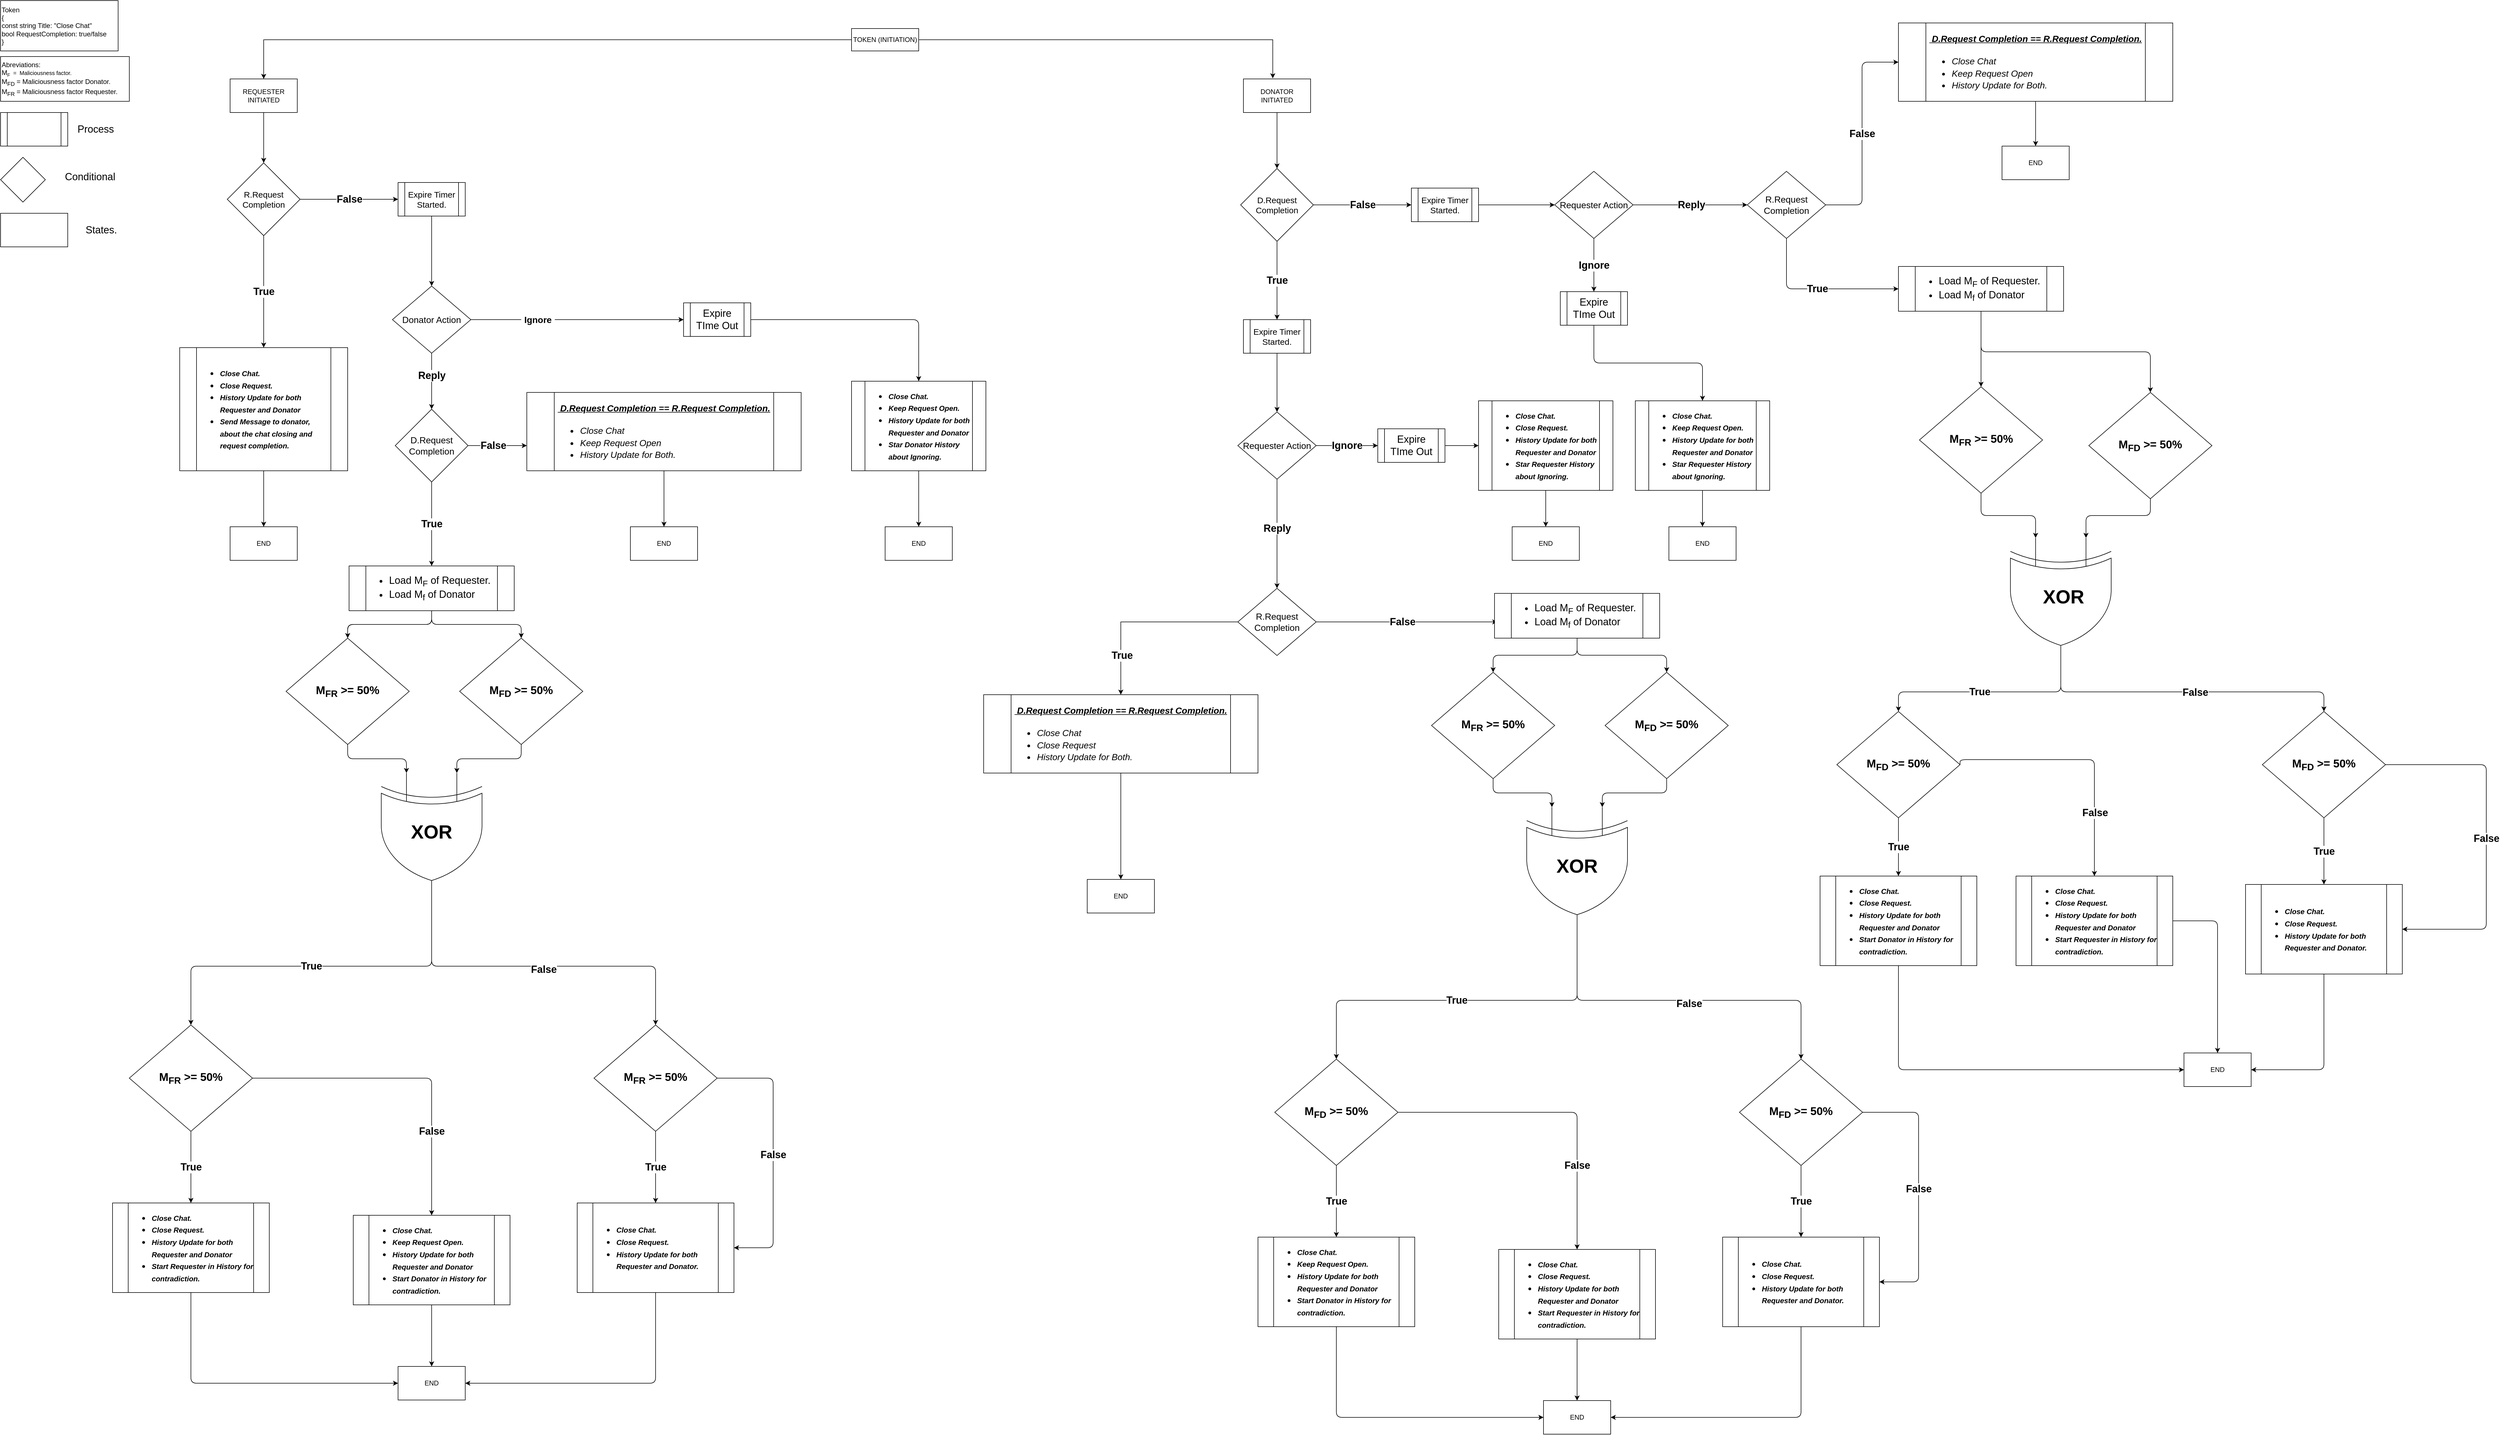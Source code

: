 <mxfile version="20.6.2" type="device"><diagram id="C5RBs43oDa-KdzZeNtuy" name="Page-1"><mxGraphModel dx="6017" dy="3135" grid="1" gridSize="10" guides="1" tooltips="1" connect="1" arrows="1" fold="1" page="1" pageScale="1" pageWidth="827" pageHeight="1169" math="0" shadow="0"><root><mxCell id="WIyWlLk6GJQsqaUBKTNV-0"/><mxCell id="WIyWlLk6GJQsqaUBKTNV-1" parent="WIyWlLk6GJQsqaUBKTNV-0"/><mxCell id="Fw9zAvBCEI5nsg41vjm2-5" style="edgeStyle=orthogonalEdgeStyle;rounded=0;orthogonalLoop=1;jettySize=auto;html=1;exitX=1;exitY=0.5;exitDx=0;exitDy=0;entryX=0.437;entryY=-0.017;entryDx=0;entryDy=0;entryPerimeter=0;" edge="1" parent="WIyWlLk6GJQsqaUBKTNV-1" source="WIyWlLk6GJQsqaUBKTNV-3" target="Fw9zAvBCEI5nsg41vjm2-3"><mxGeometry relative="1" as="geometry"/></mxCell><mxCell id="Fw9zAvBCEI5nsg41vjm2-6" style="edgeStyle=orthogonalEdgeStyle;rounded=0;orthogonalLoop=1;jettySize=auto;html=1;" edge="1" parent="WIyWlLk6GJQsqaUBKTNV-1" source="WIyWlLk6GJQsqaUBKTNV-3" target="Fw9zAvBCEI5nsg41vjm2-1"><mxGeometry relative="1" as="geometry"/></mxCell><mxCell id="WIyWlLk6GJQsqaUBKTNV-3" value="TOKEN (INITIATION)" style="rounded=0;whiteSpace=wrap;html=1;fontSize=12;glass=0;strokeWidth=1;shadow=0;" parent="WIyWlLk6GJQsqaUBKTNV-1" vertex="1"><mxGeometry x="760" y="80" width="120" height="40" as="geometry"/></mxCell><mxCell id="WIyWlLk6GJQsqaUBKTNV-4" value="Yes" style="rounded=0;html=1;jettySize=auto;orthogonalLoop=1;fontSize=11;endArrow=block;endFill=0;endSize=8;strokeWidth=1;shadow=0;labelBackgroundColor=none;edgeStyle=orthogonalEdgeStyle;" parent="WIyWlLk6GJQsqaUBKTNV-1" target="WIyWlLk6GJQsqaUBKTNV-10" edge="1"><mxGeometry y="20" relative="1" as="geometry"><mxPoint as="offset"/><mxPoint x="550" y="310" as="sourcePoint"/></mxGeometry></mxCell><mxCell id="WIyWlLk6GJQsqaUBKTNV-5" value="No" style="edgeStyle=orthogonalEdgeStyle;rounded=0;html=1;jettySize=auto;orthogonalLoop=1;fontSize=11;endArrow=block;endFill=0;endSize=8;strokeWidth=1;shadow=0;labelBackgroundColor=none;" parent="WIyWlLk6GJQsqaUBKTNV-1" target="WIyWlLk6GJQsqaUBKTNV-7" edge="1"><mxGeometry y="10" relative="1" as="geometry"><mxPoint as="offset"/><mxPoint x="600" y="270" as="sourcePoint"/></mxGeometry></mxCell><mxCell id="WIyWlLk6GJQsqaUBKTNV-9" value="Yes" style="edgeStyle=orthogonalEdgeStyle;rounded=0;html=1;jettySize=auto;orthogonalLoop=1;fontSize=11;endArrow=block;endFill=0;endSize=8;strokeWidth=1;shadow=0;labelBackgroundColor=none;" parent="WIyWlLk6GJQsqaUBKTNV-1" source="WIyWlLk6GJQsqaUBKTNV-10" edge="1"><mxGeometry y="10" relative="1" as="geometry"><mxPoint as="offset"/><mxPoint x="650" y="390" as="targetPoint"/></mxGeometry></mxCell><mxCell id="Fw9zAvBCEI5nsg41vjm2-15" style="edgeStyle=orthogonalEdgeStyle;rounded=0;orthogonalLoop=1;jettySize=auto;html=1;exitX=0.5;exitY=1;exitDx=0;exitDy=0;fontFamily=Helvetica;" edge="1" parent="WIyWlLk6GJQsqaUBKTNV-1" source="Fw9zAvBCEI5nsg41vjm2-1" target="Fw9zAvBCEI5nsg41vjm2-14"><mxGeometry relative="1" as="geometry"/></mxCell><mxCell id="Fw9zAvBCEI5nsg41vjm2-1" value="REQUESTER INITIATED" style="rounded=0;whiteSpace=wrap;html=1;" vertex="1" parent="WIyWlLk6GJQsqaUBKTNV-1"><mxGeometry x="-350" y="170" width="120" height="60" as="geometry"/></mxCell><mxCell id="Fw9zAvBCEI5nsg41vjm2-134" style="edgeStyle=orthogonalEdgeStyle;orthogonalLoop=1;jettySize=auto;html=1;exitX=0.5;exitY=1;exitDx=0;exitDy=0;entryX=0.5;entryY=0;entryDx=0;entryDy=0;fontSize=18;" edge="1" parent="WIyWlLk6GJQsqaUBKTNV-1" source="Fw9zAvBCEI5nsg41vjm2-3" target="Fw9zAvBCEI5nsg41vjm2-133"><mxGeometry relative="1" as="geometry"/></mxCell><mxCell id="Fw9zAvBCEI5nsg41vjm2-3" value="DONATOR INITIATED" style="rounded=0;whiteSpace=wrap;html=1;" vertex="1" parent="WIyWlLk6GJQsqaUBKTNV-1"><mxGeometry x="1460" y="170" width="120" height="60" as="geometry"/></mxCell><mxCell id="Fw9zAvBCEI5nsg41vjm2-11" value="Token&lt;br&gt;{&lt;br&gt;&#9;const string Title: &quot;Close Chat&quot;&lt;br&gt;&#9;bool RequestCompletion: true/false&lt;br&gt;}" style="text;html=1;align=left;verticalAlign=middle;resizable=0;points=[];autosize=1;strokeColor=default;fillColor=none;rounded=0;" vertex="1" parent="WIyWlLk6GJQsqaUBKTNV-1"><mxGeometry x="-760" y="30" width="210" height="90" as="geometry"/></mxCell><mxCell id="Fw9zAvBCEI5nsg41vjm2-14" value="&lt;font style=&quot;font-size: 15px;&quot;&gt;R.Request Completion&lt;/font&gt;" style="rhombus;whiteSpace=wrap;html=1;strokeColor=default;fontFamily=Helvetica;rounded=0;" vertex="1" parent="WIyWlLk6GJQsqaUBKTNV-1"><mxGeometry x="-355" y="320" width="130" height="130" as="geometry"/></mxCell><mxCell id="Fw9zAvBCEI5nsg41vjm2-16" value="END" style="rounded=0;whiteSpace=wrap;html=1;strokeColor=default;fontFamily=Helvetica;" vertex="1" parent="WIyWlLk6GJQsqaUBKTNV-1"><mxGeometry x="-350" y="970" width="120" height="60" as="geometry"/></mxCell><mxCell id="Fw9zAvBCEI5nsg41vjm2-18" value="" style="endArrow=classic;html=1;rounded=0;fontFamily=Helvetica;exitX=0.5;exitY=1;exitDx=0;exitDy=0;" edge="1" parent="WIyWlLk6GJQsqaUBKTNV-1" source="Fw9zAvBCEI5nsg41vjm2-14" target="Fw9zAvBCEI5nsg41vjm2-20"><mxGeometry relative="1" as="geometry"><mxPoint x="-10" y="310" as="sourcePoint"/><mxPoint x="90" y="310" as="targetPoint"/></mxGeometry></mxCell><mxCell id="Fw9zAvBCEI5nsg41vjm2-19" value="&lt;b&gt;&lt;font style=&quot;font-size: 18px;&quot;&gt;True&lt;/font&gt;&lt;/b&gt;" style="edgeLabel;resizable=0;html=1;align=center;verticalAlign=middle;strokeColor=default;fontFamily=Helvetica;rounded=0;" connectable="0" vertex="1" parent="Fw9zAvBCEI5nsg41vjm2-18"><mxGeometry relative="1" as="geometry"><mxPoint as="offset"/></mxGeometry></mxCell><mxCell id="Fw9zAvBCEI5nsg41vjm2-21" style="edgeStyle=orthogonalEdgeStyle;rounded=0;orthogonalLoop=1;jettySize=auto;html=1;entryX=0.5;entryY=0;entryDx=0;entryDy=0;fontFamily=Helvetica;fontSize=18;" edge="1" parent="WIyWlLk6GJQsqaUBKTNV-1" source="Fw9zAvBCEI5nsg41vjm2-20" target="Fw9zAvBCEI5nsg41vjm2-16"><mxGeometry relative="1" as="geometry"/></mxCell><mxCell id="Fw9zAvBCEI5nsg41vjm2-20" value="&lt;ul&gt;&lt;li&gt;&lt;b&gt;&lt;i&gt;&lt;font style=&quot;font-size: 13px;&quot;&gt;Close Chat.&lt;/font&gt;&lt;/i&gt;&lt;/b&gt;&lt;/li&gt;&lt;li&gt;&lt;b&gt;&lt;i&gt;&lt;font style=&quot;font-size: 13px;&quot;&gt;Close Request.&lt;/font&gt;&lt;/i&gt;&lt;/b&gt;&lt;/li&gt;&lt;li&gt;&lt;b&gt;&lt;i&gt;&lt;font style=&quot;font-size: 13px;&quot;&gt;History Update for both Requester and Donator&lt;/font&gt;&lt;/i&gt;&lt;/b&gt;&lt;/li&gt;&lt;li&gt;&lt;b&gt;&lt;i&gt;&lt;font style=&quot;font-size: 13px;&quot;&gt;Send Message to donator, about the chat closing and request completion.&lt;/font&gt;&lt;/i&gt;&lt;/b&gt;&lt;/li&gt;&lt;/ul&gt;" style="shape=process;whiteSpace=wrap;html=1;backgroundOutline=1;strokeColor=default;fontFamily=Helvetica;fontSize=18;align=left;rounded=0;" vertex="1" parent="WIyWlLk6GJQsqaUBKTNV-1"><mxGeometry x="-440" y="650" width="300" height="220" as="geometry"/></mxCell><mxCell id="Fw9zAvBCEI5nsg41vjm2-22" value="" style="endArrow=classic;html=1;rounded=0;fontFamily=Helvetica;exitX=1;exitY=0.5;exitDx=0;exitDy=0;entryX=0;entryY=0.5;entryDx=0;entryDy=0;" edge="1" parent="WIyWlLk6GJQsqaUBKTNV-1" source="Fw9zAvBCEI5nsg41vjm2-14" target="Fw9zAvBCEI5nsg41vjm2-27"><mxGeometry relative="1" as="geometry"><mxPoint x="-280" y="440" as="sourcePoint"/><mxPoint x="-50" y="375" as="targetPoint"/></mxGeometry></mxCell><mxCell id="Fw9zAvBCEI5nsg41vjm2-23" value="&lt;span style=&quot;font-size: 18px;&quot;&gt;&lt;b&gt;False&lt;/b&gt;&lt;/span&gt;" style="edgeLabel;resizable=0;html=1;align=center;verticalAlign=middle;strokeColor=default;fontFamily=Helvetica;rounded=0;" connectable="0" vertex="1" parent="Fw9zAvBCEI5nsg41vjm2-22"><mxGeometry relative="1" as="geometry"><mxPoint as="offset"/></mxGeometry></mxCell><mxCell id="Fw9zAvBCEI5nsg41vjm2-29" style="edgeStyle=orthogonalEdgeStyle;rounded=0;orthogonalLoop=1;jettySize=auto;html=1;entryX=0.5;entryY=0;entryDx=0;entryDy=0;fontFamily=Helvetica;fontSize=15;" edge="1" parent="WIyWlLk6GJQsqaUBKTNV-1" source="Fw9zAvBCEI5nsg41vjm2-27" target="Fw9zAvBCEI5nsg41vjm2-28"><mxGeometry relative="1" as="geometry"/></mxCell><mxCell id="Fw9zAvBCEI5nsg41vjm2-27" value="Expire Timer Started." style="shape=process;whiteSpace=wrap;html=1;backgroundOutline=1;strokeColor=default;fontFamily=Helvetica;fontSize=15;rounded=0;" vertex="1" parent="WIyWlLk6GJQsqaUBKTNV-1"><mxGeometry x="-50" y="355" width="120" height="60" as="geometry"/></mxCell><object label="" id="Fw9zAvBCEI5nsg41vjm2-31"><mxCell style="edgeStyle=orthogonalEdgeStyle;rounded=0;orthogonalLoop=1;jettySize=auto;html=1;fontFamily=Helvetica;fontSize=16;entryX=0;entryY=0.5;entryDx=0;entryDy=0;startArrow=none;" edge="1" parent="WIyWlLk6GJQsqaUBKTNV-1" source="Fw9zAvBCEI5nsg41vjm2-33" target="Fw9zAvBCEI5nsg41vjm2-47"><mxGeometry relative="1" as="geometry"><mxPoint x="240" y="600" as="targetPoint"/></mxGeometry></mxCell></object><mxCell id="Fw9zAvBCEI5nsg41vjm2-28" value="&lt;font style=&quot;font-size: 16px;&quot;&gt;Donator Action&lt;/font&gt;" style="rhombus;whiteSpace=wrap;html=1;strokeColor=default;fontFamily=Helvetica;fontSize=15;rounded=0;" vertex="1" parent="WIyWlLk6GJQsqaUBKTNV-1"><mxGeometry x="-60" y="540" width="140" height="120" as="geometry"/></mxCell><mxCell id="Fw9zAvBCEI5nsg41vjm2-33" value="&lt;b&gt;Ignore&lt;/b&gt;" style="text;html=1;strokeColor=none;fillColor=none;align=center;verticalAlign=middle;whiteSpace=wrap;rounded=0;fontFamily=Helvetica;fontSize=16;" vertex="1" parent="WIyWlLk6GJQsqaUBKTNV-1"><mxGeometry x="170" y="585" width="60" height="30" as="geometry"/></mxCell><mxCell id="Fw9zAvBCEI5nsg41vjm2-34" value="" style="edgeStyle=orthogonalEdgeStyle;rounded=0;orthogonalLoop=1;jettySize=auto;html=1;fontFamily=Helvetica;fontSize=16;entryX=0;entryY=0.5;entryDx=0;entryDy=0;endArrow=none;" edge="1" parent="WIyWlLk6GJQsqaUBKTNV-1" source="Fw9zAvBCEI5nsg41vjm2-28" target="Fw9zAvBCEI5nsg41vjm2-33"><mxGeometry relative="1" as="geometry"><mxPoint x="240" y="600" as="targetPoint"/><mxPoint x="80" y="600" as="sourcePoint"/></mxGeometry></mxCell><mxCell id="Fw9zAvBCEI5nsg41vjm2-35" value="D.Request Completion" style="rhombus;whiteSpace=wrap;html=1;strokeColor=default;fontFamily=Helvetica;fontSize=16;rounded=0;" vertex="1" parent="WIyWlLk6GJQsqaUBKTNV-1"><mxGeometry x="-55" y="760" width="130" height="130" as="geometry"/></mxCell><mxCell id="Fw9zAvBCEI5nsg41vjm2-41" value="" style="endArrow=classic;html=1;rounded=0;fontFamily=Helvetica;exitX=0.5;exitY=1;exitDx=0;exitDy=0;entryX=0.5;entryY=0;entryDx=0;entryDy=0;" edge="1" parent="WIyWlLk6GJQsqaUBKTNV-1" source="Fw9zAvBCEI5nsg41vjm2-28" target="Fw9zAvBCEI5nsg41vjm2-35"><mxGeometry relative="1" as="geometry"><mxPoint x="-280" y="460" as="sourcePoint"/><mxPoint x="-280" y="560" as="targetPoint"/></mxGeometry></mxCell><mxCell id="Fw9zAvBCEI5nsg41vjm2-42" value="&lt;b&gt;&lt;font style=&quot;font-size: 18px;&quot;&gt;Reply&lt;/font&gt;&lt;/b&gt;" style="edgeLabel;resizable=0;html=1;align=center;verticalAlign=middle;strokeColor=default;fontFamily=Helvetica;rounded=0;" connectable="0" vertex="1" parent="Fw9zAvBCEI5nsg41vjm2-41"><mxGeometry relative="1" as="geometry"><mxPoint y="-10" as="offset"/></mxGeometry></mxCell><mxCell id="Fw9zAvBCEI5nsg41vjm2-43" value="" style="endArrow=classic;html=1;rounded=0;fontFamily=Helvetica;exitX=0.5;exitY=1;exitDx=0;exitDy=0;entryX=0.5;entryY=0;entryDx=0;entryDy=0;" edge="1" parent="WIyWlLk6GJQsqaUBKTNV-1" source="Fw9zAvBCEI5nsg41vjm2-35" target="Fw9zAvBCEI5nsg41vjm2-59"><mxGeometry relative="1" as="geometry"><mxPoint x="-270" y="470" as="sourcePoint"/><mxPoint x="10" y="990" as="targetPoint"/></mxGeometry></mxCell><mxCell id="Fw9zAvBCEI5nsg41vjm2-44" value="&lt;b&gt;&lt;font style=&quot;font-size: 18px;&quot;&gt;True&lt;/font&gt;&lt;/b&gt;" style="edgeLabel;resizable=0;html=1;align=center;verticalAlign=middle;strokeColor=default;fontFamily=Helvetica;rounded=0;" connectable="0" vertex="1" parent="Fw9zAvBCEI5nsg41vjm2-43"><mxGeometry relative="1" as="geometry"><mxPoint as="offset"/></mxGeometry></mxCell><mxCell id="Fw9zAvBCEI5nsg41vjm2-45" value="" style="endArrow=classic;html=1;rounded=0;fontFamily=Helvetica;exitX=1;exitY=0.5;exitDx=0;exitDy=0;" edge="1" parent="WIyWlLk6GJQsqaUBKTNV-1" source="Fw9zAvBCEI5nsg41vjm2-35"><mxGeometry relative="1" as="geometry"><mxPoint x="-260" y="480" as="sourcePoint"/><mxPoint x="180" y="825" as="targetPoint"/></mxGeometry></mxCell><mxCell id="Fw9zAvBCEI5nsg41vjm2-46" value="&lt;b&gt;&lt;font style=&quot;font-size: 18px;&quot;&gt;False&lt;/font&gt;&lt;/b&gt;" style="edgeLabel;resizable=0;html=1;align=center;verticalAlign=middle;strokeColor=default;fontFamily=Helvetica;rounded=0;direction=south;" connectable="0" vertex="1" parent="Fw9zAvBCEI5nsg41vjm2-45"><mxGeometry relative="1" as="geometry"><mxPoint x="-8" as="offset"/></mxGeometry></mxCell><mxCell id="Fw9zAvBCEI5nsg41vjm2-55" style="edgeStyle=orthogonalEdgeStyle;orthogonalLoop=1;jettySize=auto;html=1;exitX=1;exitY=0.5;exitDx=0;exitDy=0;fontSize=16;entryX=0.5;entryY=0;entryDx=0;entryDy=0;" edge="1" parent="WIyWlLk6GJQsqaUBKTNV-1" source="Fw9zAvBCEI5nsg41vjm2-47" target="Fw9zAvBCEI5nsg41vjm2-48"><mxGeometry relative="1" as="geometry"><mxPoint x="640" y="640" as="targetPoint"/></mxGeometry></mxCell><mxCell id="Fw9zAvBCEI5nsg41vjm2-47" value="&lt;font style=&quot;font-size: 18px;&quot;&gt;Expire TIme Out&lt;/font&gt;" style="shape=process;whiteSpace=wrap;html=1;backgroundOutline=1;" vertex="1" parent="WIyWlLk6GJQsqaUBKTNV-1"><mxGeometry x="460" y="570" width="120" height="60" as="geometry"/></mxCell><mxCell id="Fw9zAvBCEI5nsg41vjm2-52" style="edgeStyle=orthogonalEdgeStyle;orthogonalLoop=1;jettySize=auto;html=1;entryX=0.5;entryY=0;entryDx=0;entryDy=0;fontSize=18;" edge="1" parent="WIyWlLk6GJQsqaUBKTNV-1" source="Fw9zAvBCEI5nsg41vjm2-48" target="Fw9zAvBCEI5nsg41vjm2-51"><mxGeometry relative="1" as="geometry"/></mxCell><mxCell id="Fw9zAvBCEI5nsg41vjm2-48" value="&lt;ul&gt;&lt;li&gt;&lt;b&gt;&lt;i&gt;&lt;font style=&quot;font-size: 13px;&quot;&gt;Close Chat.&lt;/font&gt;&lt;/i&gt;&lt;/b&gt;&lt;/li&gt;&lt;li&gt;&lt;b&gt;&lt;i&gt;&lt;font style=&quot;font-size: 13px;&quot;&gt;Keep Request Open.&lt;/font&gt;&lt;/i&gt;&lt;/b&gt;&lt;/li&gt;&lt;li&gt;&lt;b&gt;&lt;i&gt;&lt;font style=&quot;font-size: 13px;&quot;&gt;History Update for both Requester and Donator&lt;/font&gt;&lt;/i&gt;&lt;/b&gt;&lt;/li&gt;&lt;li&gt;&lt;b&gt;&lt;i&gt;&lt;font style=&quot;font-size: 13px;&quot;&gt;Star Donator History about Ignoring.&lt;/font&gt;&lt;/i&gt;&lt;/b&gt;&lt;/li&gt;&lt;/ul&gt;" style="shape=process;whiteSpace=wrap;html=1;backgroundOutline=1;strokeColor=default;fontFamily=Helvetica;fontSize=18;align=left;rounded=0;" vertex="1" parent="WIyWlLk6GJQsqaUBKTNV-1"><mxGeometry x="760" y="710" width="240" height="160" as="geometry"/></mxCell><mxCell id="Fw9zAvBCEI5nsg41vjm2-51" value="END" style="rounded=0;whiteSpace=wrap;html=1;strokeColor=default;fontFamily=Helvetica;" vertex="1" parent="WIyWlLk6GJQsqaUBKTNV-1"><mxGeometry x="820" y="970" width="120" height="60" as="geometry"/></mxCell><mxCell id="Fw9zAvBCEI5nsg41vjm2-57" style="edgeStyle=orthogonalEdgeStyle;orthogonalLoop=1;jettySize=auto;html=1;entryX=0.5;entryY=0;entryDx=0;entryDy=0;fontSize=16;" edge="1" parent="WIyWlLk6GJQsqaUBKTNV-1" source="Fw9zAvBCEI5nsg41vjm2-54" target="Fw9zAvBCEI5nsg41vjm2-56"><mxGeometry relative="1" as="geometry"/></mxCell><mxCell id="Fw9zAvBCEI5nsg41vjm2-54" value="&lt;p style=&quot;text-align: left; line-height: 120%;&quot;&gt;&lt;b style=&quot;&quot;&gt;&lt;i style=&quot;&quot;&gt;&lt;font style=&quot;font-size: 16px;&quot;&gt;&lt;u&gt;&amp;nbsp;D.Request Completion == R.Request Completion.&lt;/u&gt;&lt;/font&gt;&lt;/i&gt;&lt;/b&gt;&lt;/p&gt;&lt;p style=&quot;line-height: 120%;&quot;&gt;&lt;/p&gt;&lt;ul&gt;&lt;li style=&quot;text-align: left;&quot;&gt;&lt;span style=&quot;font-size: 16px;&quot;&gt;&lt;i style=&quot;&quot;&gt;Close Chat&lt;/i&gt;&lt;/span&gt;&lt;/li&gt;&lt;li style=&quot;text-align: left;&quot;&gt;&lt;span style=&quot;font-size: 16px;&quot;&gt;&lt;i&gt;Keep Request Open&lt;/i&gt;&lt;/span&gt;&lt;/li&gt;&lt;li style=&quot;text-align: left;&quot;&gt;&lt;span style=&quot;font-size: 16px;&quot;&gt;&lt;i&gt;History Update for Both.&lt;/i&gt;&lt;/span&gt;&lt;/li&gt;&lt;/ul&gt;&lt;p&gt;&lt;/p&gt;" style="shape=process;whiteSpace=wrap;html=1;backgroundOutline=1;strokeColor=default;fontFamily=Helvetica;fontSize=18;align=center;rounded=0;" vertex="1" parent="WIyWlLk6GJQsqaUBKTNV-1"><mxGeometry x="180" y="730" width="490" height="140" as="geometry"/></mxCell><mxCell id="Fw9zAvBCEI5nsg41vjm2-56" value="END" style="rounded=0;whiteSpace=wrap;html=1;strokeColor=default;fontFamily=Helvetica;" vertex="1" parent="WIyWlLk6GJQsqaUBKTNV-1"><mxGeometry x="365" y="970" width="120" height="60" as="geometry"/></mxCell><mxCell id="Fw9zAvBCEI5nsg41vjm2-58" style="edgeStyle=orthogonalEdgeStyle;orthogonalLoop=1;jettySize=auto;html=1;exitX=0.5;exitY=1;exitDx=0;exitDy=0;fontSize=16;" edge="1" parent="WIyWlLk6GJQsqaUBKTNV-1" source="Fw9zAvBCEI5nsg41vjm2-56" target="Fw9zAvBCEI5nsg41vjm2-56"><mxGeometry relative="1" as="geometry"/></mxCell><mxCell id="Fw9zAvBCEI5nsg41vjm2-196" style="edgeStyle=orthogonalEdgeStyle;orthogonalLoop=1;jettySize=auto;html=1;fontSize=18;" edge="1" parent="WIyWlLk6GJQsqaUBKTNV-1" source="Fw9zAvBCEI5nsg41vjm2-59" target="Fw9zAvBCEI5nsg41vjm2-194"><mxGeometry relative="1" as="geometry"/></mxCell><mxCell id="Fw9zAvBCEI5nsg41vjm2-216" style="edgeStyle=orthogonalEdgeStyle;orthogonalLoop=1;jettySize=auto;html=1;entryX=0.5;entryY=0;entryDx=0;entryDy=0;fontSize=18;" edge="1" parent="WIyWlLk6GJQsqaUBKTNV-1" source="Fw9zAvBCEI5nsg41vjm2-59" target="Fw9zAvBCEI5nsg41vjm2-193"><mxGeometry relative="1" as="geometry"/></mxCell><mxCell id="Fw9zAvBCEI5nsg41vjm2-59" value="&lt;div style=&quot;font-size: 18px;&quot;&gt;&lt;ul&gt;&lt;li&gt;&lt;span style=&quot;background-color: initial;&quot;&gt;Load M&lt;sub style=&quot;&quot;&gt;F&lt;/sub&gt;&amp;nbsp;of Requester.&lt;/span&gt;&lt;/li&gt;&lt;li&gt;&lt;span style=&quot;background-color: initial;&quot;&gt;Load M&lt;sub&gt;f&lt;/sub&gt;&amp;nbsp;of Donator&lt;/span&gt;&lt;/li&gt;&lt;/ul&gt;&lt;/div&gt;" style="shape=process;whiteSpace=wrap;html=1;backgroundOutline=1;fontSize=16;align=left;" vertex="1" parent="WIyWlLk6GJQsqaUBKTNV-1"><mxGeometry x="-137.5" y="1040" width="295" height="80" as="geometry"/></mxCell><mxCell id="Fw9zAvBCEI5nsg41vjm2-133" value="&lt;font style=&quot;font-size: 15px;&quot;&gt;D.Request Completion&lt;/font&gt;" style="rhombus;whiteSpace=wrap;html=1;strokeColor=default;fontFamily=Helvetica;rounded=0;" vertex="1" parent="WIyWlLk6GJQsqaUBKTNV-1"><mxGeometry x="1455" y="330" width="130" height="130" as="geometry"/></mxCell><mxCell id="Fw9zAvBCEI5nsg41vjm2-135" value="" style="endArrow=classic;html=1;rounded=0;fontFamily=Helvetica;exitX=0.5;exitY=1;exitDx=0;exitDy=0;entryX=0.5;entryY=0;entryDx=0;entryDy=0;" edge="1" parent="WIyWlLk6GJQsqaUBKTNV-1" source="Fw9zAvBCEI5nsg41vjm2-133" target="Fw9zAvBCEI5nsg41vjm2-140"><mxGeometry relative="1" as="geometry"><mxPoint x="-280" y="460" as="sourcePoint"/><mxPoint x="1480" y="560" as="targetPoint"/></mxGeometry></mxCell><mxCell id="Fw9zAvBCEI5nsg41vjm2-136" value="&lt;b&gt;&lt;font style=&quot;font-size: 18px;&quot;&gt;True&lt;/font&gt;&lt;/b&gt;" style="edgeLabel;resizable=0;html=1;align=center;verticalAlign=middle;strokeColor=default;fontFamily=Helvetica;rounded=0;" connectable="0" vertex="1" parent="Fw9zAvBCEI5nsg41vjm2-135"><mxGeometry relative="1" as="geometry"><mxPoint as="offset"/></mxGeometry></mxCell><mxCell id="Fw9zAvBCEI5nsg41vjm2-137" value="" style="endArrow=classic;html=1;rounded=0;fontFamily=Helvetica;exitX=1;exitY=0.5;exitDx=0;exitDy=0;entryX=0;entryY=0.5;entryDx=0;entryDy=0;" edge="1" parent="WIyWlLk6GJQsqaUBKTNV-1" source="Fw9zAvBCEI5nsg41vjm2-133" target="Fw9zAvBCEI5nsg41vjm2-148"><mxGeometry relative="1" as="geometry"><mxPoint x="-215" y="395" as="sourcePoint"/><mxPoint x="1750" y="395" as="targetPoint"/></mxGeometry></mxCell><mxCell id="Fw9zAvBCEI5nsg41vjm2-138" value="&lt;span style=&quot;font-size: 18px;&quot;&gt;&lt;b&gt;False&lt;/b&gt;&lt;/span&gt;" style="edgeLabel;resizable=0;html=1;align=center;verticalAlign=middle;strokeColor=default;fontFamily=Helvetica;rounded=0;" connectable="0" vertex="1" parent="Fw9zAvBCEI5nsg41vjm2-137"><mxGeometry relative="1" as="geometry"><mxPoint as="offset"/></mxGeometry></mxCell><mxCell id="Fw9zAvBCEI5nsg41vjm2-142" style="edgeStyle=orthogonalEdgeStyle;orthogonalLoop=1;jettySize=auto;html=1;exitX=0.5;exitY=1;exitDx=0;exitDy=0;entryX=0.5;entryY=0;entryDx=0;entryDy=0;fontSize=18;" edge="1" parent="WIyWlLk6GJQsqaUBKTNV-1" source="Fw9zAvBCEI5nsg41vjm2-140" target="Fw9zAvBCEI5nsg41vjm2-141"><mxGeometry relative="1" as="geometry"/></mxCell><mxCell id="Fw9zAvBCEI5nsg41vjm2-140" value="Expire Timer Started." style="shape=process;whiteSpace=wrap;html=1;backgroundOutline=1;strokeColor=default;fontFamily=Helvetica;fontSize=15;rounded=0;" vertex="1" parent="WIyWlLk6GJQsqaUBKTNV-1"><mxGeometry x="1460" y="600" width="120" height="60" as="geometry"/></mxCell><mxCell id="Fw9zAvBCEI5nsg41vjm2-141" value="&lt;font style=&quot;font-size: 16px;&quot;&gt;Requester Action&lt;/font&gt;" style="rhombus;whiteSpace=wrap;html=1;strokeColor=default;fontFamily=Helvetica;fontSize=15;rounded=0;" vertex="1" parent="WIyWlLk6GJQsqaUBKTNV-1"><mxGeometry x="1450" y="765" width="140" height="120" as="geometry"/></mxCell><mxCell id="Fw9zAvBCEI5nsg41vjm2-146" value="" style="endArrow=classic;html=1;rounded=0;fontFamily=Helvetica;exitX=0.5;exitY=1;exitDx=0;exitDy=0;entryX=0.5;entryY=0;entryDx=0;entryDy=0;edgeStyle=orthogonalEdgeStyle;" edge="1" parent="WIyWlLk6GJQsqaUBKTNV-1" source="Fw9zAvBCEI5nsg41vjm2-141" target="Fw9zAvBCEI5nsg41vjm2-149"><mxGeometry relative="1" as="geometry"><mxPoint x="20" y="670" as="sourcePoint"/><mxPoint x="1520" y="1050" as="targetPoint"/></mxGeometry></mxCell><mxCell id="Fw9zAvBCEI5nsg41vjm2-147" value="&lt;b&gt;&lt;font style=&quot;font-size: 18px;&quot;&gt;Reply&lt;/font&gt;&lt;/b&gt;" style="edgeLabel;resizable=0;html=1;align=center;verticalAlign=middle;strokeColor=default;fontFamily=Helvetica;rounded=0;" connectable="0" vertex="1" parent="Fw9zAvBCEI5nsg41vjm2-146"><mxGeometry relative="1" as="geometry"><mxPoint y="-10" as="offset"/></mxGeometry></mxCell><mxCell id="Fw9zAvBCEI5nsg41vjm2-284" style="edgeStyle=orthogonalEdgeStyle;orthogonalLoop=1;jettySize=auto;html=1;entryX=0;entryY=0.5;entryDx=0;entryDy=0;fontSize=18;" edge="1" parent="WIyWlLk6GJQsqaUBKTNV-1" source="Fw9zAvBCEI5nsg41vjm2-148" target="Fw9zAvBCEI5nsg41vjm2-283"><mxGeometry relative="1" as="geometry"/></mxCell><mxCell id="Fw9zAvBCEI5nsg41vjm2-148" value="Expire Timer Started." style="shape=process;whiteSpace=wrap;html=1;backgroundOutline=1;strokeColor=default;fontFamily=Helvetica;fontSize=15;rounded=0;" vertex="1" parent="WIyWlLk6GJQsqaUBKTNV-1"><mxGeometry x="1760" y="365" width="120" height="60" as="geometry"/></mxCell><mxCell id="Fw9zAvBCEI5nsg41vjm2-149" value="&lt;font style=&quot;font-size: 16px;&quot;&gt;R.Request Completion&lt;/font&gt;" style="rhombus;whiteSpace=wrap;html=1;strokeColor=default;fontFamily=Helvetica;fontSize=15;rounded=0;" vertex="1" parent="WIyWlLk6GJQsqaUBKTNV-1"><mxGeometry x="1450" y="1080" width="140" height="120" as="geometry"/></mxCell><mxCell id="Fw9zAvBCEI5nsg41vjm2-150" value="" style="endArrow=classic;html=1;rounded=0;fontFamily=Helvetica;exitX=0;exitY=0.5;exitDx=0;exitDy=0;entryX=0.5;entryY=0;entryDx=0;entryDy=0;edgeStyle=orthogonalEdgeStyle;" edge="1" parent="WIyWlLk6GJQsqaUBKTNV-1" source="Fw9zAvBCEI5nsg41vjm2-149" target="Fw9zAvBCEI5nsg41vjm2-155"><mxGeometry relative="1" as="geometry"><mxPoint x="20" y="900" as="sourcePoint"/><mxPoint x="1510" y="1370" as="targetPoint"/></mxGeometry></mxCell><mxCell id="Fw9zAvBCEI5nsg41vjm2-151" value="&lt;b&gt;&lt;font style=&quot;font-size: 18px;&quot;&gt;True&lt;/font&gt;&lt;/b&gt;" style="edgeLabel;resizable=0;html=1;align=center;verticalAlign=middle;strokeColor=default;fontFamily=Helvetica;rounded=0;" connectable="0" vertex="1" parent="Fw9zAvBCEI5nsg41vjm2-150"><mxGeometry relative="1" as="geometry"><mxPoint x="-38" y="60" as="offset"/></mxGeometry></mxCell><mxCell id="Fw9zAvBCEI5nsg41vjm2-153" value="" style="endArrow=classic;html=1;rounded=0;fontFamily=Helvetica;exitX=1;exitY=0.5;exitDx=0;exitDy=0;entryX=0.017;entryY=0.638;entryDx=0;entryDy=0;entryPerimeter=0;" edge="1" parent="WIyWlLk6GJQsqaUBKTNV-1" source="Fw9zAvBCEI5nsg41vjm2-149" target="Fw9zAvBCEI5nsg41vjm2-280"><mxGeometry relative="1" as="geometry"><mxPoint x="85" y="835" as="sourcePoint"/><mxPoint x="1790" y="1120.0" as="targetPoint"/></mxGeometry></mxCell><mxCell id="Fw9zAvBCEI5nsg41vjm2-154" value="&lt;b&gt;&lt;font style=&quot;font-size: 18px;&quot;&gt;False&lt;/font&gt;&lt;/b&gt;" style="edgeLabel;resizable=0;html=1;align=center;verticalAlign=middle;strokeColor=default;fontFamily=Helvetica;rounded=0;direction=south;" connectable="0" vertex="1" parent="Fw9zAvBCEI5nsg41vjm2-153"><mxGeometry relative="1" as="geometry"><mxPoint x="-8" as="offset"/></mxGeometry></mxCell><mxCell id="Fw9zAvBCEI5nsg41vjm2-157" style="edgeStyle=orthogonalEdgeStyle;orthogonalLoop=1;jettySize=auto;html=1;entryX=0.5;entryY=0;entryDx=0;entryDy=0;fontSize=18;" edge="1" parent="WIyWlLk6GJQsqaUBKTNV-1" source="Fw9zAvBCEI5nsg41vjm2-155" target="Fw9zAvBCEI5nsg41vjm2-156"><mxGeometry relative="1" as="geometry"/></mxCell><mxCell id="Fw9zAvBCEI5nsg41vjm2-155" value="&lt;p style=&quot;text-align: left; line-height: 120%;&quot;&gt;&lt;b style=&quot;&quot;&gt;&lt;i style=&quot;&quot;&gt;&lt;font style=&quot;font-size: 16px;&quot;&gt;&lt;u&gt;&amp;nbsp;D.Request Completion == R.Request Completion.&lt;/u&gt;&lt;/font&gt;&lt;/i&gt;&lt;/b&gt;&lt;/p&gt;&lt;p style=&quot;line-height: 120%;&quot;&gt;&lt;/p&gt;&lt;ul&gt;&lt;li style=&quot;text-align: left;&quot;&gt;&lt;span style=&quot;font-size: 16px;&quot;&gt;&lt;i style=&quot;&quot;&gt;Close Chat&lt;/i&gt;&lt;/span&gt;&lt;/li&gt;&lt;li style=&quot;text-align: left;&quot;&gt;&lt;span style=&quot;font-size: 16px;&quot;&gt;&lt;i&gt;Close Request&lt;/i&gt;&lt;/span&gt;&lt;/li&gt;&lt;li style=&quot;text-align: left;&quot;&gt;&lt;span style=&quot;font-size: 16px;&quot;&gt;&lt;i&gt;History Update for Both.&lt;/i&gt;&lt;/span&gt;&lt;/li&gt;&lt;/ul&gt;&lt;p&gt;&lt;/p&gt;" style="shape=process;whiteSpace=wrap;html=1;backgroundOutline=1;strokeColor=default;fontFamily=Helvetica;fontSize=18;align=center;rounded=0;" vertex="1" parent="WIyWlLk6GJQsqaUBKTNV-1"><mxGeometry x="996" y="1270" width="490" height="140" as="geometry"/></mxCell><mxCell id="Fw9zAvBCEI5nsg41vjm2-156" value="END" style="rounded=0;whiteSpace=wrap;html=1;strokeColor=default;fontFamily=Helvetica;" vertex="1" parent="WIyWlLk6GJQsqaUBKTNV-1"><mxGeometry x="1181" y="1600" width="120" height="60" as="geometry"/></mxCell><mxCell id="Fw9zAvBCEI5nsg41vjm2-158" value="" style="endArrow=classic;html=1;rounded=0;fontFamily=Helvetica;exitX=1;exitY=0.5;exitDx=0;exitDy=0;entryX=0;entryY=0.5;entryDx=0;entryDy=0;" edge="1" parent="WIyWlLk6GJQsqaUBKTNV-1" source="Fw9zAvBCEI5nsg41vjm2-141" target="Fw9zAvBCEI5nsg41vjm2-160"><mxGeometry relative="1" as="geometry"><mxPoint x="1595" y="405" as="sourcePoint"/><mxPoint x="1790" y="825" as="targetPoint"/></mxGeometry></mxCell><mxCell id="Fw9zAvBCEI5nsg41vjm2-159" value="&lt;span style=&quot;font-size: 18px;&quot;&gt;&lt;b&gt;Ignore&lt;/b&gt;&lt;/span&gt;" style="edgeLabel;resizable=0;html=1;align=center;verticalAlign=middle;strokeColor=default;fontFamily=Helvetica;rounded=0;" connectable="0" vertex="1" parent="Fw9zAvBCEI5nsg41vjm2-158"><mxGeometry relative="1" as="geometry"><mxPoint as="offset"/></mxGeometry></mxCell><mxCell id="Fw9zAvBCEI5nsg41vjm2-162" style="edgeStyle=orthogonalEdgeStyle;orthogonalLoop=1;jettySize=auto;html=1;entryX=0;entryY=0.5;entryDx=0;entryDy=0;fontSize=18;" edge="1" parent="WIyWlLk6GJQsqaUBKTNV-1" source="Fw9zAvBCEI5nsg41vjm2-160" target="Fw9zAvBCEI5nsg41vjm2-161"><mxGeometry relative="1" as="geometry"/></mxCell><mxCell id="Fw9zAvBCEI5nsg41vjm2-160" value="&lt;font style=&quot;font-size: 18px;&quot;&gt;Expire TIme Out&lt;/font&gt;" style="shape=process;whiteSpace=wrap;html=1;backgroundOutline=1;" vertex="1" parent="WIyWlLk6GJQsqaUBKTNV-1"><mxGeometry x="1700" y="795" width="120" height="60" as="geometry"/></mxCell><mxCell id="Fw9zAvBCEI5nsg41vjm2-164" style="edgeStyle=orthogonalEdgeStyle;orthogonalLoop=1;jettySize=auto;html=1;entryX=0.5;entryY=0;entryDx=0;entryDy=0;fontSize=18;" edge="1" parent="WIyWlLk6GJQsqaUBKTNV-1" source="Fw9zAvBCEI5nsg41vjm2-161" target="Fw9zAvBCEI5nsg41vjm2-163"><mxGeometry relative="1" as="geometry"/></mxCell><mxCell id="Fw9zAvBCEI5nsg41vjm2-161" value="&lt;ul&gt;&lt;li&gt;&lt;b&gt;&lt;i&gt;&lt;font style=&quot;font-size: 13px;&quot;&gt;Close Chat.&lt;/font&gt;&lt;/i&gt;&lt;/b&gt;&lt;/li&gt;&lt;li&gt;&lt;b&gt;&lt;i&gt;&lt;font style=&quot;font-size: 13px;&quot;&gt;Close Request.&lt;/font&gt;&lt;/i&gt;&lt;/b&gt;&lt;/li&gt;&lt;li&gt;&lt;b&gt;&lt;i&gt;&lt;font style=&quot;font-size: 13px;&quot;&gt;History Update for both Requester and Donator&lt;/font&gt;&lt;/i&gt;&lt;/b&gt;&lt;/li&gt;&lt;li&gt;&lt;b&gt;&lt;i&gt;&lt;font style=&quot;font-size: 13px;&quot;&gt;Star Requester History about Ignoring.&lt;/font&gt;&lt;/i&gt;&lt;/b&gt;&lt;/li&gt;&lt;/ul&gt;" style="shape=process;whiteSpace=wrap;html=1;backgroundOutline=1;strokeColor=default;fontFamily=Helvetica;fontSize=18;align=left;rounded=0;" vertex="1" parent="WIyWlLk6GJQsqaUBKTNV-1"><mxGeometry x="1880" y="745" width="240" height="160" as="geometry"/></mxCell><mxCell id="Fw9zAvBCEI5nsg41vjm2-163" value="END" style="rounded=0;whiteSpace=wrap;html=1;strokeColor=default;fontFamily=Helvetica;" vertex="1" parent="WIyWlLk6GJQsqaUBKTNV-1"><mxGeometry x="1940" y="970" width="120" height="60" as="geometry"/></mxCell><mxCell id="Fw9zAvBCEI5nsg41vjm2-221" style="edgeStyle=orthogonalEdgeStyle;orthogonalLoop=1;jettySize=auto;html=1;entryX=0;entryY=0.25;entryDx=0;entryDy=0;entryPerimeter=0;fontSize=18;" edge="1" parent="WIyWlLk6GJQsqaUBKTNV-1" source="Fw9zAvBCEI5nsg41vjm2-193" target="Fw9zAvBCEI5nsg41vjm2-219"><mxGeometry relative="1" as="geometry"/></mxCell><mxCell id="Fw9zAvBCEI5nsg41vjm2-193" value="&lt;font style=&quot;font-size: 20px;&quot;&gt;&lt;b&gt;M&lt;sub&gt;FD&lt;/sub&gt;&amp;nbsp;&amp;gt;= 50%&lt;/b&gt;&lt;/font&gt;" style="rhombus;whiteSpace=wrap;html=1;fontSize=18;" vertex="1" parent="WIyWlLk6GJQsqaUBKTNV-1"><mxGeometry x="60" y="1169" width="220" height="190" as="geometry"/></mxCell><mxCell id="Fw9zAvBCEI5nsg41vjm2-220" style="edgeStyle=orthogonalEdgeStyle;orthogonalLoop=1;jettySize=auto;html=1;entryX=0;entryY=0.75;entryDx=0;entryDy=0;entryPerimeter=0;fontSize=18;" edge="1" parent="WIyWlLk6GJQsqaUBKTNV-1" source="Fw9zAvBCEI5nsg41vjm2-194" target="Fw9zAvBCEI5nsg41vjm2-219"><mxGeometry relative="1" as="geometry"/></mxCell><mxCell id="Fw9zAvBCEI5nsg41vjm2-194" value="&lt;font style=&quot;font-size: 20px;&quot;&gt;&lt;b&gt;M&lt;sub&gt;FR&lt;/sub&gt;&amp;nbsp;&amp;gt;= 50%&lt;/b&gt;&lt;/font&gt;" style="rhombus;whiteSpace=wrap;html=1;fontSize=18;" vertex="1" parent="WIyWlLk6GJQsqaUBKTNV-1"><mxGeometry x="-250" y="1169" width="220" height="190" as="geometry"/></mxCell><mxCell id="Fw9zAvBCEI5nsg41vjm2-204" value="" style="edgeStyle=orthogonalEdgeStyle;orthogonalLoop=1;jettySize=auto;html=1;fontSize=18;endArrow=none;" edge="1" parent="WIyWlLk6GJQsqaUBKTNV-1" source="Fw9zAvBCEI5nsg41vjm2-59" target="Fw9zAvBCEI5nsg41vjm2-194"><mxGeometry relative="1" as="geometry"><mxPoint x="10" y="1120.0" as="sourcePoint"/><mxPoint x="10" y="1420" as="targetPoint"/></mxGeometry></mxCell><mxCell id="Fw9zAvBCEI5nsg41vjm2-219" value="" style="verticalLabelPosition=bottom;shadow=0;dashed=0;align=center;html=1;verticalAlign=top;shape=mxgraph.electrical.logic_gates.logic_gate;operation=xor;fontSize=18;direction=south;" vertex="1" parent="WIyWlLk6GJQsqaUBKTNV-1"><mxGeometry x="-80" y="1410" width="180" height="240" as="geometry"/></mxCell><mxCell id="Fw9zAvBCEI5nsg41vjm2-223" value="&lt;font style=&quot;font-size: 20px;&quot;&gt;&lt;b&gt;M&lt;sub&gt;FR&lt;/sub&gt;&amp;nbsp;&amp;gt;= 50%&lt;/b&gt;&lt;/font&gt;" style="rhombus;whiteSpace=wrap;html=1;fontSize=18;" vertex="1" parent="WIyWlLk6GJQsqaUBKTNV-1"><mxGeometry x="-530" y="1860" width="220" height="190" as="geometry"/></mxCell><mxCell id="Fw9zAvBCEI5nsg41vjm2-224" value="" style="endArrow=classic;html=1;fontSize=18;exitX=1;exitY=0.5;exitDx=0;exitDy=0;exitPerimeter=0;entryX=0.5;entryY=0;entryDx=0;entryDy=0;edgeStyle=orthogonalEdgeStyle;" edge="1" parent="WIyWlLk6GJQsqaUBKTNV-1" source="Fw9zAvBCEI5nsg41vjm2-219" target="Fw9zAvBCEI5nsg41vjm2-223"><mxGeometry relative="1" as="geometry"><mxPoint x="80" y="1580" as="sourcePoint"/><mxPoint x="180" y="1580" as="targetPoint"/></mxGeometry></mxCell><mxCell id="Fw9zAvBCEI5nsg41vjm2-225" value="&lt;b&gt;True&lt;/b&gt;" style="edgeLabel;resizable=0;html=1;align=center;verticalAlign=middle;fontSize=18;" connectable="0" vertex="1" parent="Fw9zAvBCEI5nsg41vjm2-224"><mxGeometry relative="1" as="geometry"/></mxCell><mxCell id="Fw9zAvBCEI5nsg41vjm2-226" value="" style="endArrow=classic;html=1;fontSize=18;exitX=0.5;exitY=1;exitDx=0;exitDy=0;entryX=0.5;entryY=0;entryDx=0;entryDy=0;" edge="1" parent="WIyWlLk6GJQsqaUBKTNV-1" source="Fw9zAvBCEI5nsg41vjm2-223" target="Fw9zAvBCEI5nsg41vjm2-229"><mxGeometry relative="1" as="geometry"><mxPoint x="-190" y="2170" as="sourcePoint"/><mxPoint x="-190" y="2180" as="targetPoint"/></mxGeometry></mxCell><mxCell id="Fw9zAvBCEI5nsg41vjm2-227" value="&lt;b&gt;True&lt;/b&gt;" style="edgeLabel;resizable=0;html=1;align=center;verticalAlign=middle;fontSize=18;" connectable="0" vertex="1" parent="Fw9zAvBCEI5nsg41vjm2-226"><mxGeometry relative="1" as="geometry"/></mxCell><mxCell id="Fw9zAvBCEI5nsg41vjm2-245" style="edgeStyle=orthogonalEdgeStyle;orthogonalLoop=1;jettySize=auto;html=1;entryX=0;entryY=0.5;entryDx=0;entryDy=0;fontSize=18;exitX=0.5;exitY=1;exitDx=0;exitDy=0;" edge="1" parent="WIyWlLk6GJQsqaUBKTNV-1" source="Fw9zAvBCEI5nsg41vjm2-229" target="Fw9zAvBCEI5nsg41vjm2-244"><mxGeometry relative="1" as="geometry"/></mxCell><mxCell id="Fw9zAvBCEI5nsg41vjm2-229" value="&lt;ul&gt;&lt;li&gt;&lt;b&gt;&lt;i&gt;&lt;font style=&quot;font-size: 13px;&quot;&gt;Close Chat.&lt;/font&gt;&lt;/i&gt;&lt;/b&gt;&lt;/li&gt;&lt;li&gt;&lt;b&gt;&lt;i&gt;&lt;font style=&quot;font-size: 13px;&quot;&gt;Close Request.&lt;/font&gt;&lt;/i&gt;&lt;/b&gt;&lt;/li&gt;&lt;li&gt;&lt;b&gt;&lt;i&gt;&lt;font style=&quot;font-size: 13px;&quot;&gt;History Update for both Requester and Donator&lt;/font&gt;&lt;/i&gt;&lt;/b&gt;&lt;/li&gt;&lt;li&gt;&lt;span style=&quot;font-size: 13px;&quot;&gt;&lt;b&gt;&lt;i&gt;Start Requester in History for contradiction.&lt;/i&gt;&lt;/b&gt;&lt;/span&gt;&lt;/li&gt;&lt;/ul&gt;" style="shape=process;whiteSpace=wrap;html=1;backgroundOutline=1;strokeColor=default;fontFamily=Helvetica;fontSize=18;align=left;rounded=0;" vertex="1" parent="WIyWlLk6GJQsqaUBKTNV-1"><mxGeometry x="-560" y="2178" width="280" height="160" as="geometry"/></mxCell><mxCell id="Fw9zAvBCEI5nsg41vjm2-231" value="&lt;b&gt;&lt;font style=&quot;font-size: 34px;&quot;&gt;XOR&lt;/font&gt;&lt;/b&gt;" style="text;html=1;strokeColor=none;fillColor=none;align=center;verticalAlign=middle;whiteSpace=wrap;rounded=0;fontSize=18;" vertex="1" parent="WIyWlLk6GJQsqaUBKTNV-1"><mxGeometry x="-20" y="1500" width="60" height="30" as="geometry"/></mxCell><mxCell id="Fw9zAvBCEI5nsg41vjm2-246" style="edgeStyle=orthogonalEdgeStyle;orthogonalLoop=1;jettySize=auto;html=1;entryX=0.5;entryY=0;entryDx=0;entryDy=0;fontSize=18;" edge="1" parent="WIyWlLk6GJQsqaUBKTNV-1" source="Fw9zAvBCEI5nsg41vjm2-232" target="Fw9zAvBCEI5nsg41vjm2-244"><mxGeometry relative="1" as="geometry"/></mxCell><mxCell id="Fw9zAvBCEI5nsg41vjm2-232" value="&lt;ul&gt;&lt;li&gt;&lt;b&gt;&lt;i&gt;&lt;font style=&quot;font-size: 13px;&quot;&gt;Close Chat.&lt;/font&gt;&lt;/i&gt;&lt;/b&gt;&lt;/li&gt;&lt;li&gt;&lt;b&gt;&lt;i&gt;&lt;font style=&quot;font-size: 13px;&quot;&gt;Keep Request Open.&lt;/font&gt;&lt;/i&gt;&lt;/b&gt;&lt;/li&gt;&lt;li&gt;&lt;b&gt;&lt;i&gt;&lt;font style=&quot;font-size: 13px;&quot;&gt;History Update for both Requester and Donator&lt;/font&gt;&lt;/i&gt;&lt;/b&gt;&lt;/li&gt;&lt;li&gt;&lt;span style=&quot;font-size: 13px;&quot;&gt;&lt;b&gt;&lt;i&gt;Start Donator in History for contradiction.&lt;/i&gt;&lt;/b&gt;&lt;/span&gt;&lt;/li&gt;&lt;/ul&gt;" style="shape=process;whiteSpace=wrap;html=1;backgroundOutline=1;strokeColor=default;fontFamily=Helvetica;fontSize=18;align=left;rounded=0;" vertex="1" parent="WIyWlLk6GJQsqaUBKTNV-1"><mxGeometry x="-130" y="2200" width="280" height="160" as="geometry"/></mxCell><mxCell id="Fw9zAvBCEI5nsg41vjm2-233" value="" style="endArrow=classic;html=1;fontSize=18;exitX=1;exitY=0.5;exitDx=0;exitDy=0;entryX=0.5;entryY=0;entryDx=0;entryDy=0;edgeStyle=orthogonalEdgeStyle;" edge="1" parent="WIyWlLk6GJQsqaUBKTNV-1" source="Fw9zAvBCEI5nsg41vjm2-223" target="Fw9zAvBCEI5nsg41vjm2-232"><mxGeometry relative="1" as="geometry"><mxPoint x="-180" y="2060" as="sourcePoint"/><mxPoint x="-180" y="2200" as="targetPoint"/><Array as="points"><mxPoint x="10" y="1955"/></Array></mxGeometry></mxCell><mxCell id="Fw9zAvBCEI5nsg41vjm2-234" value="&lt;b&gt;False&lt;/b&gt;" style="edgeLabel;resizable=0;html=1;align=center;verticalAlign=middle;fontSize=18;" connectable="0" vertex="1" parent="Fw9zAvBCEI5nsg41vjm2-233"><mxGeometry relative="1" as="geometry"><mxPoint x="37" y="95" as="offset"/></mxGeometry></mxCell><mxCell id="Fw9zAvBCEI5nsg41vjm2-235" value="&lt;font style=&quot;font-size: 20px;&quot;&gt;&lt;b&gt;M&lt;sub&gt;FR&lt;/sub&gt;&amp;nbsp;&amp;gt;= 50%&lt;/b&gt;&lt;/font&gt;" style="rhombus;whiteSpace=wrap;html=1;fontSize=18;" vertex="1" parent="WIyWlLk6GJQsqaUBKTNV-1"><mxGeometry x="300" y="1860" width="220" height="190" as="geometry"/></mxCell><mxCell id="Fw9zAvBCEI5nsg41vjm2-236" value="" style="endArrow=classic;html=1;fontSize=34;exitX=1;exitY=0.5;exitDx=0;exitDy=0;exitPerimeter=0;entryX=0.5;entryY=0;entryDx=0;entryDy=0;edgeStyle=orthogonalEdgeStyle;" edge="1" parent="WIyWlLk6GJQsqaUBKTNV-1" source="Fw9zAvBCEI5nsg41vjm2-219" target="Fw9zAvBCEI5nsg41vjm2-235"><mxGeometry relative="1" as="geometry"><mxPoint x="320" y="1680" as="sourcePoint"/><mxPoint x="420" y="1680" as="targetPoint"/></mxGeometry></mxCell><mxCell id="Fw9zAvBCEI5nsg41vjm2-237" value="&lt;b&gt;&lt;font style=&quot;font-size: 18px;&quot;&gt;False&lt;/font&gt;&lt;/b&gt;" style="edgeLabel;resizable=0;html=1;align=center;verticalAlign=middle;fontSize=34;" connectable="0" vertex="1" parent="Fw9zAvBCEI5nsg41vjm2-236"><mxGeometry relative="1" as="geometry"/></mxCell><mxCell id="Fw9zAvBCEI5nsg41vjm2-238" value="" style="endArrow=classic;html=1;fontSize=18;exitX=0.5;exitY=1;exitDx=0;exitDy=0;entryX=0.5;entryY=0;entryDx=0;entryDy=0;" edge="1" parent="WIyWlLk6GJQsqaUBKTNV-1" source="Fw9zAvBCEI5nsg41vjm2-235" target="Fw9zAvBCEI5nsg41vjm2-240"><mxGeometry relative="1" as="geometry"><mxPoint x="-410" y="2060" as="sourcePoint"/><mxPoint x="410" y="2160" as="targetPoint"/></mxGeometry></mxCell><mxCell id="Fw9zAvBCEI5nsg41vjm2-239" value="&lt;b&gt;True&lt;/b&gt;" style="edgeLabel;resizable=0;html=1;align=center;verticalAlign=middle;fontSize=18;" connectable="0" vertex="1" parent="Fw9zAvBCEI5nsg41vjm2-238"><mxGeometry relative="1" as="geometry"/></mxCell><mxCell id="Fw9zAvBCEI5nsg41vjm2-247" style="edgeStyle=orthogonalEdgeStyle;orthogonalLoop=1;jettySize=auto;html=1;entryX=1;entryY=0.5;entryDx=0;entryDy=0;fontSize=18;exitX=0.5;exitY=1;exitDx=0;exitDy=0;" edge="1" parent="WIyWlLk6GJQsqaUBKTNV-1" source="Fw9zAvBCEI5nsg41vjm2-240" target="Fw9zAvBCEI5nsg41vjm2-244"><mxGeometry relative="1" as="geometry"/></mxCell><mxCell id="Fw9zAvBCEI5nsg41vjm2-240" value="&lt;ul&gt;&lt;li&gt;&lt;b&gt;&lt;i&gt;&lt;font style=&quot;font-size: 13px;&quot;&gt;Close Chat.&lt;/font&gt;&lt;/i&gt;&lt;/b&gt;&lt;/li&gt;&lt;li&gt;&lt;b&gt;&lt;i&gt;&lt;font style=&quot;font-size: 13px;&quot;&gt;Close Request.&lt;/font&gt;&lt;/i&gt;&lt;/b&gt;&lt;/li&gt;&lt;li&gt;&lt;b&gt;&lt;i&gt;&lt;font style=&quot;font-size: 13px;&quot;&gt;History Update for both Requester and Donator.&lt;/font&gt;&lt;/i&gt;&lt;/b&gt;&lt;/li&gt;&lt;/ul&gt;" style="shape=process;whiteSpace=wrap;html=1;backgroundOutline=1;strokeColor=default;fontFamily=Helvetica;fontSize=18;align=left;rounded=0;" vertex="1" parent="WIyWlLk6GJQsqaUBKTNV-1"><mxGeometry x="270" y="2178" width="280" height="160" as="geometry"/></mxCell><mxCell id="Fw9zAvBCEI5nsg41vjm2-244" value="END" style="rounded=0;whiteSpace=wrap;html=1;strokeColor=default;fontFamily=Helvetica;" vertex="1" parent="WIyWlLk6GJQsqaUBKTNV-1"><mxGeometry x="-50" y="2470" width="120" height="60" as="geometry"/></mxCell><mxCell id="Fw9zAvBCEI5nsg41vjm2-248" value="" style="endArrow=classic;html=1;fontSize=18;edgeStyle=orthogonalEdgeStyle;exitX=1;exitY=0.5;exitDx=0;exitDy=0;entryX=1;entryY=0.5;entryDx=0;entryDy=0;" edge="1" parent="WIyWlLk6GJQsqaUBKTNV-1" source="Fw9zAvBCEI5nsg41vjm2-235" target="Fw9zAvBCEI5nsg41vjm2-240"><mxGeometry relative="1" as="geometry"><mxPoint x="700" y="2060" as="sourcePoint"/><mxPoint x="800" y="2060" as="targetPoint"/><Array as="points"><mxPoint x="620" y="1955"/><mxPoint x="620" y="2258"/></Array></mxGeometry></mxCell><mxCell id="Fw9zAvBCEI5nsg41vjm2-249" value="&lt;b&gt;False&lt;/b&gt;" style="edgeLabel;resizable=0;html=1;align=center;verticalAlign=middle;fontSize=18;" connectable="0" vertex="1" parent="Fw9zAvBCEI5nsg41vjm2-248"><mxGeometry relative="1" as="geometry"/></mxCell><mxCell id="Fw9zAvBCEI5nsg41vjm2-252" style="edgeStyle=orthogonalEdgeStyle;orthogonalLoop=1;jettySize=auto;html=1;entryX=0;entryY=0.25;entryDx=0;entryDy=0;entryPerimeter=0;fontSize=18;" edge="1" parent="WIyWlLk6GJQsqaUBKTNV-1" source="Fw9zAvBCEI5nsg41vjm2-253" target="Fw9zAvBCEI5nsg41vjm2-257"><mxGeometry relative="1" as="geometry"/></mxCell><mxCell id="Fw9zAvBCEI5nsg41vjm2-253" value="&lt;font style=&quot;font-size: 20px;&quot;&gt;&lt;b&gt;M&lt;sub&gt;FD&lt;/sub&gt;&amp;nbsp;&amp;gt;= 50%&lt;/b&gt;&lt;/font&gt;" style="rhombus;whiteSpace=wrap;html=1;fontSize=18;" vertex="1" parent="WIyWlLk6GJQsqaUBKTNV-1"><mxGeometry x="2106" y="1230" width="220" height="190" as="geometry"/></mxCell><mxCell id="Fw9zAvBCEI5nsg41vjm2-254" style="edgeStyle=orthogonalEdgeStyle;orthogonalLoop=1;jettySize=auto;html=1;entryX=0;entryY=0.75;entryDx=0;entryDy=0;entryPerimeter=0;fontSize=18;" edge="1" parent="WIyWlLk6GJQsqaUBKTNV-1" source="Fw9zAvBCEI5nsg41vjm2-255" target="Fw9zAvBCEI5nsg41vjm2-257"><mxGeometry relative="1" as="geometry"/></mxCell><mxCell id="Fw9zAvBCEI5nsg41vjm2-255" value="&lt;font style=&quot;font-size: 20px;&quot;&gt;&lt;b&gt;M&lt;sub&gt;FR&lt;/sub&gt;&amp;nbsp;&amp;gt;= 50%&lt;/b&gt;&lt;/font&gt;" style="rhombus;whiteSpace=wrap;html=1;fontSize=18;" vertex="1" parent="WIyWlLk6GJQsqaUBKTNV-1"><mxGeometry x="1796" y="1230" width="220" height="190" as="geometry"/></mxCell><mxCell id="Fw9zAvBCEI5nsg41vjm2-257" value="" style="verticalLabelPosition=bottom;shadow=0;dashed=0;align=center;html=1;verticalAlign=top;shape=mxgraph.electrical.logic_gates.logic_gate;operation=xor;fontSize=18;direction=south;" vertex="1" parent="WIyWlLk6GJQsqaUBKTNV-1"><mxGeometry x="1966" y="1471" width="180" height="240" as="geometry"/></mxCell><mxCell id="Fw9zAvBCEI5nsg41vjm2-258" value="&lt;font style=&quot;font-size: 20px;&quot;&gt;&lt;b&gt;M&lt;sub&gt;FD&lt;/sub&gt;&amp;nbsp;&amp;gt;= 50%&lt;/b&gt;&lt;/font&gt;" style="rhombus;whiteSpace=wrap;html=1;fontSize=18;" vertex="1" parent="WIyWlLk6GJQsqaUBKTNV-1"><mxGeometry x="1516" y="1921" width="220" height="190" as="geometry"/></mxCell><mxCell id="Fw9zAvBCEI5nsg41vjm2-259" value="" style="endArrow=classic;html=1;fontSize=18;exitX=1;exitY=0.5;exitDx=0;exitDy=0;exitPerimeter=0;entryX=0.5;entryY=0;entryDx=0;entryDy=0;edgeStyle=orthogonalEdgeStyle;" edge="1" parent="WIyWlLk6GJQsqaUBKTNV-1" source="Fw9zAvBCEI5nsg41vjm2-257" target="Fw9zAvBCEI5nsg41vjm2-258"><mxGeometry relative="1" as="geometry"><mxPoint x="2126" y="1641" as="sourcePoint"/><mxPoint x="2226" y="1641" as="targetPoint"/></mxGeometry></mxCell><mxCell id="Fw9zAvBCEI5nsg41vjm2-260" value="&lt;b&gt;True&lt;/b&gt;" style="edgeLabel;resizable=0;html=1;align=center;verticalAlign=middle;fontSize=18;" connectable="0" vertex="1" parent="Fw9zAvBCEI5nsg41vjm2-259"><mxGeometry relative="1" as="geometry"/></mxCell><mxCell id="Fw9zAvBCEI5nsg41vjm2-261" value="" style="endArrow=classic;html=1;fontSize=18;exitX=0.5;exitY=1;exitDx=0;exitDy=0;entryX=0.5;entryY=0;entryDx=0;entryDy=0;" edge="1" parent="WIyWlLk6GJQsqaUBKTNV-1" source="Fw9zAvBCEI5nsg41vjm2-258" target="Fw9zAvBCEI5nsg41vjm2-264"><mxGeometry relative="1" as="geometry"><mxPoint x="1856" y="2231" as="sourcePoint"/><mxPoint x="1856" y="2241" as="targetPoint"/></mxGeometry></mxCell><mxCell id="Fw9zAvBCEI5nsg41vjm2-262" value="&lt;b&gt;True&lt;/b&gt;" style="edgeLabel;resizable=0;html=1;align=center;verticalAlign=middle;fontSize=18;" connectable="0" vertex="1" parent="Fw9zAvBCEI5nsg41vjm2-261"><mxGeometry relative="1" as="geometry"/></mxCell><mxCell id="Fw9zAvBCEI5nsg41vjm2-263" style="edgeStyle=orthogonalEdgeStyle;orthogonalLoop=1;jettySize=auto;html=1;entryX=0;entryY=0.5;entryDx=0;entryDy=0;fontSize=18;exitX=0.5;exitY=1;exitDx=0;exitDy=0;" edge="1" parent="WIyWlLk6GJQsqaUBKTNV-1" source="Fw9zAvBCEI5nsg41vjm2-264" target="Fw9zAvBCEI5nsg41vjm2-277"><mxGeometry relative="1" as="geometry"/></mxCell><mxCell id="Fw9zAvBCEI5nsg41vjm2-264" value="&lt;ul&gt;&lt;li&gt;&lt;b&gt;&lt;i&gt;&lt;font style=&quot;font-size: 13px;&quot;&gt;Close Chat.&lt;/font&gt;&lt;/i&gt;&lt;/b&gt;&lt;/li&gt;&lt;li&gt;&lt;b&gt;&lt;i&gt;&lt;font style=&quot;font-size: 13px;&quot;&gt;Keep Request Open.&lt;/font&gt;&lt;/i&gt;&lt;/b&gt;&lt;/li&gt;&lt;li&gt;&lt;b&gt;&lt;i&gt;&lt;font style=&quot;font-size: 13px;&quot;&gt;History Update for both Requester and Donator&lt;/font&gt;&lt;/i&gt;&lt;/b&gt;&lt;/li&gt;&lt;li&gt;&lt;span style=&quot;font-size: 13px;&quot;&gt;&lt;b&gt;&lt;i&gt;Start Donator in History for contradiction.&lt;/i&gt;&lt;/b&gt;&lt;/span&gt;&lt;/li&gt;&lt;/ul&gt;" style="shape=process;whiteSpace=wrap;html=1;backgroundOutline=1;strokeColor=default;fontFamily=Helvetica;fontSize=18;align=left;rounded=0;" vertex="1" parent="WIyWlLk6GJQsqaUBKTNV-1"><mxGeometry x="1486" y="2239" width="280" height="160" as="geometry"/></mxCell><mxCell id="Fw9zAvBCEI5nsg41vjm2-265" value="&lt;b&gt;&lt;font style=&quot;font-size: 34px;&quot;&gt;XOR&lt;/font&gt;&lt;/b&gt;" style="text;html=1;strokeColor=none;fillColor=none;align=center;verticalAlign=middle;whiteSpace=wrap;rounded=0;fontSize=18;" vertex="1" parent="WIyWlLk6GJQsqaUBKTNV-1"><mxGeometry x="2026" y="1561" width="60" height="30" as="geometry"/></mxCell><mxCell id="Fw9zAvBCEI5nsg41vjm2-266" style="edgeStyle=orthogonalEdgeStyle;orthogonalLoop=1;jettySize=auto;html=1;entryX=0.5;entryY=0;entryDx=0;entryDy=0;fontSize=18;" edge="1" parent="WIyWlLk6GJQsqaUBKTNV-1" source="Fw9zAvBCEI5nsg41vjm2-267" target="Fw9zAvBCEI5nsg41vjm2-277"><mxGeometry relative="1" as="geometry"/></mxCell><mxCell id="Fw9zAvBCEI5nsg41vjm2-267" value="&lt;ul&gt;&lt;li&gt;&lt;b&gt;&lt;i&gt;&lt;font style=&quot;font-size: 13px;&quot;&gt;Close Chat.&lt;/font&gt;&lt;/i&gt;&lt;/b&gt;&lt;/li&gt;&lt;li&gt;&lt;b&gt;&lt;i&gt;&lt;font style=&quot;font-size: 13px;&quot;&gt;Close Request.&lt;/font&gt;&lt;/i&gt;&lt;/b&gt;&lt;/li&gt;&lt;li&gt;&lt;b&gt;&lt;i&gt;&lt;font style=&quot;font-size: 13px;&quot;&gt;History Update for both Requester and Donator&lt;/font&gt;&lt;/i&gt;&lt;/b&gt;&lt;/li&gt;&lt;li&gt;&lt;span style=&quot;font-size: 13px;&quot;&gt;&lt;b&gt;&lt;i&gt;Start Requester in History for contradiction.&lt;/i&gt;&lt;/b&gt;&lt;/span&gt;&lt;/li&gt;&lt;/ul&gt;" style="shape=process;whiteSpace=wrap;html=1;backgroundOutline=1;strokeColor=default;fontFamily=Helvetica;fontSize=18;align=left;rounded=0;" vertex="1" parent="WIyWlLk6GJQsqaUBKTNV-1"><mxGeometry x="1916" y="2261" width="280" height="160" as="geometry"/></mxCell><mxCell id="Fw9zAvBCEI5nsg41vjm2-268" value="" style="endArrow=classic;html=1;fontSize=18;exitX=1;exitY=0.5;exitDx=0;exitDy=0;entryX=0.5;entryY=0;entryDx=0;entryDy=0;edgeStyle=orthogonalEdgeStyle;" edge="1" parent="WIyWlLk6GJQsqaUBKTNV-1" source="Fw9zAvBCEI5nsg41vjm2-258" target="Fw9zAvBCEI5nsg41vjm2-267"><mxGeometry relative="1" as="geometry"><mxPoint x="1866" y="2121" as="sourcePoint"/><mxPoint x="1866" y="2261" as="targetPoint"/><Array as="points"><mxPoint x="2056" y="2016"/></Array></mxGeometry></mxCell><mxCell id="Fw9zAvBCEI5nsg41vjm2-269" value="&lt;b&gt;False&lt;/b&gt;" style="edgeLabel;resizable=0;html=1;align=center;verticalAlign=middle;fontSize=18;" connectable="0" vertex="1" parent="Fw9zAvBCEI5nsg41vjm2-268"><mxGeometry relative="1" as="geometry"><mxPoint x="37" y="95" as="offset"/></mxGeometry></mxCell><mxCell id="Fw9zAvBCEI5nsg41vjm2-270" value="&lt;font style=&quot;font-size: 20px;&quot;&gt;&lt;b&gt;M&lt;sub&gt;FD&lt;/sub&gt;&amp;nbsp;&amp;gt;= 50%&lt;/b&gt;&lt;/font&gt;" style="rhombus;whiteSpace=wrap;html=1;fontSize=18;" vertex="1" parent="WIyWlLk6GJQsqaUBKTNV-1"><mxGeometry x="2346" y="1921" width="220" height="190" as="geometry"/></mxCell><mxCell id="Fw9zAvBCEI5nsg41vjm2-271" value="" style="endArrow=classic;html=1;fontSize=34;exitX=1;exitY=0.5;exitDx=0;exitDy=0;exitPerimeter=0;entryX=0.5;entryY=0;entryDx=0;entryDy=0;edgeStyle=orthogonalEdgeStyle;" edge="1" parent="WIyWlLk6GJQsqaUBKTNV-1" source="Fw9zAvBCEI5nsg41vjm2-257" target="Fw9zAvBCEI5nsg41vjm2-270"><mxGeometry relative="1" as="geometry"><mxPoint x="2366" y="1741" as="sourcePoint"/><mxPoint x="2466" y="1741" as="targetPoint"/></mxGeometry></mxCell><mxCell id="Fw9zAvBCEI5nsg41vjm2-272" value="&lt;b&gt;&lt;font style=&quot;font-size: 18px;&quot;&gt;False&lt;/font&gt;&lt;/b&gt;" style="edgeLabel;resizable=0;html=1;align=center;verticalAlign=middle;fontSize=34;" connectable="0" vertex="1" parent="Fw9zAvBCEI5nsg41vjm2-271"><mxGeometry relative="1" as="geometry"/></mxCell><mxCell id="Fw9zAvBCEI5nsg41vjm2-273" value="" style="endArrow=classic;html=1;fontSize=18;exitX=0.5;exitY=1;exitDx=0;exitDy=0;entryX=0.5;entryY=0;entryDx=0;entryDy=0;" edge="1" parent="WIyWlLk6GJQsqaUBKTNV-1" source="Fw9zAvBCEI5nsg41vjm2-270" target="Fw9zAvBCEI5nsg41vjm2-276"><mxGeometry relative="1" as="geometry"><mxPoint x="1636" y="2121" as="sourcePoint"/><mxPoint x="2456" y="2221" as="targetPoint"/></mxGeometry></mxCell><mxCell id="Fw9zAvBCEI5nsg41vjm2-274" value="&lt;b&gt;True&lt;/b&gt;" style="edgeLabel;resizable=0;html=1;align=center;verticalAlign=middle;fontSize=18;" connectable="0" vertex="1" parent="Fw9zAvBCEI5nsg41vjm2-273"><mxGeometry relative="1" as="geometry"/></mxCell><mxCell id="Fw9zAvBCEI5nsg41vjm2-275" style="edgeStyle=orthogonalEdgeStyle;orthogonalLoop=1;jettySize=auto;html=1;entryX=1;entryY=0.5;entryDx=0;entryDy=0;fontSize=18;exitX=0.5;exitY=1;exitDx=0;exitDy=0;" edge="1" parent="WIyWlLk6GJQsqaUBKTNV-1" source="Fw9zAvBCEI5nsg41vjm2-276" target="Fw9zAvBCEI5nsg41vjm2-277"><mxGeometry relative="1" as="geometry"/></mxCell><mxCell id="Fw9zAvBCEI5nsg41vjm2-276" value="&lt;ul&gt;&lt;li&gt;&lt;b&gt;&lt;i&gt;&lt;font style=&quot;font-size: 13px;&quot;&gt;Close Chat.&lt;/font&gt;&lt;/i&gt;&lt;/b&gt;&lt;/li&gt;&lt;li&gt;&lt;b&gt;&lt;i&gt;&lt;font style=&quot;font-size: 13px;&quot;&gt;Close Request.&lt;/font&gt;&lt;/i&gt;&lt;/b&gt;&lt;/li&gt;&lt;li&gt;&lt;b&gt;&lt;i&gt;&lt;font style=&quot;font-size: 13px;&quot;&gt;History Update for both Requester and Donator.&lt;/font&gt;&lt;/i&gt;&lt;/b&gt;&lt;/li&gt;&lt;/ul&gt;" style="shape=process;whiteSpace=wrap;html=1;backgroundOutline=1;strokeColor=default;fontFamily=Helvetica;fontSize=18;align=left;rounded=0;" vertex="1" parent="WIyWlLk6GJQsqaUBKTNV-1"><mxGeometry x="2316" y="2239" width="280" height="160" as="geometry"/></mxCell><mxCell id="Fw9zAvBCEI5nsg41vjm2-277" value="END" style="rounded=0;whiteSpace=wrap;html=1;strokeColor=default;fontFamily=Helvetica;" vertex="1" parent="WIyWlLk6GJQsqaUBKTNV-1"><mxGeometry x="1996" y="2531" width="120" height="60" as="geometry"/></mxCell><mxCell id="Fw9zAvBCEI5nsg41vjm2-278" value="" style="endArrow=classic;html=1;fontSize=18;edgeStyle=orthogonalEdgeStyle;exitX=1;exitY=0.5;exitDx=0;exitDy=0;entryX=1;entryY=0.5;entryDx=0;entryDy=0;" edge="1" parent="WIyWlLk6GJQsqaUBKTNV-1" source="Fw9zAvBCEI5nsg41vjm2-270" target="Fw9zAvBCEI5nsg41vjm2-276"><mxGeometry relative="1" as="geometry"><mxPoint x="2746" y="2121" as="sourcePoint"/><mxPoint x="2846" y="2121" as="targetPoint"/><Array as="points"><mxPoint x="2666" y="2016"/><mxPoint x="2666" y="2319"/></Array></mxGeometry></mxCell><mxCell id="Fw9zAvBCEI5nsg41vjm2-279" value="&lt;b&gt;False&lt;/b&gt;" style="edgeLabel;resizable=0;html=1;align=center;verticalAlign=middle;fontSize=18;" connectable="0" vertex="1" parent="Fw9zAvBCEI5nsg41vjm2-278"><mxGeometry relative="1" as="geometry"/></mxCell><mxCell id="Fw9zAvBCEI5nsg41vjm2-281" style="edgeStyle=orthogonalEdgeStyle;orthogonalLoop=1;jettySize=auto;html=1;fontSize=18;" edge="1" parent="WIyWlLk6GJQsqaUBKTNV-1" source="Fw9zAvBCEI5nsg41vjm2-280" target="Fw9zAvBCEI5nsg41vjm2-255"><mxGeometry relative="1" as="geometry"/></mxCell><mxCell id="Fw9zAvBCEI5nsg41vjm2-282" style="edgeStyle=orthogonalEdgeStyle;orthogonalLoop=1;jettySize=auto;html=1;fontSize=18;" edge="1" parent="WIyWlLk6GJQsqaUBKTNV-1" source="Fw9zAvBCEI5nsg41vjm2-280" target="Fw9zAvBCEI5nsg41vjm2-253"><mxGeometry relative="1" as="geometry"/></mxCell><mxCell id="Fw9zAvBCEI5nsg41vjm2-280" value="&lt;div style=&quot;font-size: 18px;&quot;&gt;&lt;ul&gt;&lt;li&gt;&lt;span style=&quot;background-color: initial;&quot;&gt;Load M&lt;sub style=&quot;&quot;&gt;F&lt;/sub&gt;&amp;nbsp;of Requester.&lt;/span&gt;&lt;/li&gt;&lt;li&gt;&lt;span style=&quot;background-color: initial;&quot;&gt;Load M&lt;sub&gt;f&lt;/sub&gt;&amp;nbsp;of Donator&lt;/span&gt;&lt;/li&gt;&lt;/ul&gt;&lt;/div&gt;" style="shape=process;whiteSpace=wrap;html=1;backgroundOutline=1;fontSize=16;align=left;" vertex="1" parent="WIyWlLk6GJQsqaUBKTNV-1"><mxGeometry x="1908.5" y="1089" width="295" height="80" as="geometry"/></mxCell><mxCell id="Fw9zAvBCEI5nsg41vjm2-283" value="&lt;font style=&quot;font-size: 16px;&quot;&gt;Requester Action&lt;/font&gt;" style="rhombus;whiteSpace=wrap;html=1;strokeColor=default;fontFamily=Helvetica;fontSize=15;rounded=0;" vertex="1" parent="WIyWlLk6GJQsqaUBKTNV-1"><mxGeometry x="2016" y="335" width="140" height="120" as="geometry"/></mxCell><mxCell id="Fw9zAvBCEI5nsg41vjm2-285" value="" style="endArrow=classic;html=1;rounded=0;fontFamily=Helvetica;exitX=0.5;exitY=1;exitDx=0;exitDy=0;entryX=0.5;entryY=0;entryDx=0;entryDy=0;" edge="1" parent="WIyWlLk6GJQsqaUBKTNV-1" source="Fw9zAvBCEI5nsg41vjm2-283" target="Fw9zAvBCEI5nsg41vjm2-287"><mxGeometry relative="1" as="geometry"><mxPoint x="1600" y="835.0" as="sourcePoint"/><mxPoint x="2086" y="600" as="targetPoint"/></mxGeometry></mxCell><mxCell id="Fw9zAvBCEI5nsg41vjm2-286" value="&lt;span style=&quot;font-size: 18px;&quot;&gt;&lt;b&gt;Ignore&lt;/b&gt;&lt;/span&gt;" style="edgeLabel;resizable=0;html=1;align=center;verticalAlign=middle;strokeColor=default;fontFamily=Helvetica;rounded=0;" connectable="0" vertex="1" parent="Fw9zAvBCEI5nsg41vjm2-285"><mxGeometry relative="1" as="geometry"><mxPoint as="offset"/></mxGeometry></mxCell><mxCell id="Fw9zAvBCEI5nsg41vjm2-296" style="edgeStyle=orthogonalEdgeStyle;orthogonalLoop=1;jettySize=auto;html=1;entryX=0.5;entryY=0;entryDx=0;entryDy=0;fontSize=18;exitX=0.5;exitY=1;exitDx=0;exitDy=0;" edge="1" parent="WIyWlLk6GJQsqaUBKTNV-1" source="Fw9zAvBCEI5nsg41vjm2-287" target="Fw9zAvBCEI5nsg41vjm2-288"><mxGeometry relative="1" as="geometry"/></mxCell><mxCell id="Fw9zAvBCEI5nsg41vjm2-287" value="&lt;font style=&quot;font-size: 18px;&quot;&gt;Expire TIme Out&lt;/font&gt;" style="shape=process;whiteSpace=wrap;html=1;backgroundOutline=1;" vertex="1" parent="WIyWlLk6GJQsqaUBKTNV-1"><mxGeometry x="2026" y="550" width="120" height="60" as="geometry"/></mxCell><mxCell id="Fw9zAvBCEI5nsg41vjm2-299" style="edgeStyle=orthogonalEdgeStyle;orthogonalLoop=1;jettySize=auto;html=1;entryX=0.5;entryY=0;entryDx=0;entryDy=0;fontSize=18;" edge="1" parent="WIyWlLk6GJQsqaUBKTNV-1" source="Fw9zAvBCEI5nsg41vjm2-288" target="Fw9zAvBCEI5nsg41vjm2-298"><mxGeometry relative="1" as="geometry"/></mxCell><mxCell id="Fw9zAvBCEI5nsg41vjm2-288" value="&lt;ul&gt;&lt;li&gt;&lt;b&gt;&lt;i&gt;&lt;font style=&quot;font-size: 13px;&quot;&gt;Close Chat.&lt;/font&gt;&lt;/i&gt;&lt;/b&gt;&lt;/li&gt;&lt;li&gt;&lt;b&gt;&lt;i&gt;&lt;font style=&quot;font-size: 13px;&quot;&gt;Keep Request Open.&lt;/font&gt;&lt;/i&gt;&lt;/b&gt;&lt;/li&gt;&lt;li&gt;&lt;b&gt;&lt;i&gt;&lt;font style=&quot;font-size: 13px;&quot;&gt;History Update for both Requester and Donator&lt;/font&gt;&lt;/i&gt;&lt;/b&gt;&lt;/li&gt;&lt;li&gt;&lt;b&gt;&lt;i&gt;&lt;font style=&quot;font-size: 13px;&quot;&gt;Star Requester History about Ignoring.&lt;/font&gt;&lt;/i&gt;&lt;/b&gt;&lt;/li&gt;&lt;/ul&gt;" style="shape=process;whiteSpace=wrap;html=1;backgroundOutline=1;strokeColor=default;fontFamily=Helvetica;fontSize=18;align=left;rounded=0;" vertex="1" parent="WIyWlLk6GJQsqaUBKTNV-1"><mxGeometry x="2160" y="745" width="240" height="160" as="geometry"/></mxCell><mxCell id="Fw9zAvBCEI5nsg41vjm2-291" value="" style="endArrow=classic;html=1;rounded=0;fontFamily=Helvetica;exitX=1;exitY=0.5;exitDx=0;exitDy=0;entryX=0;entryY=0.5;entryDx=0;entryDy=0;edgeStyle=orthogonalEdgeStyle;" edge="1" parent="WIyWlLk6GJQsqaUBKTNV-1" source="Fw9zAvBCEI5nsg41vjm2-283" target="Fw9zAvBCEI5nsg41vjm2-293"><mxGeometry relative="1" as="geometry"><mxPoint x="1530" y="895.0" as="sourcePoint"/><mxPoint x="2330" y="395" as="targetPoint"/></mxGeometry></mxCell><mxCell id="Fw9zAvBCEI5nsg41vjm2-292" value="&lt;b&gt;&lt;font style=&quot;font-size: 18px;&quot;&gt;Reply&lt;/font&gt;&lt;/b&gt;" style="edgeLabel;resizable=0;html=1;align=center;verticalAlign=middle;strokeColor=default;fontFamily=Helvetica;rounded=0;" connectable="0" vertex="1" parent="Fw9zAvBCEI5nsg41vjm2-291"><mxGeometry relative="1" as="geometry"><mxPoint x="2" as="offset"/></mxGeometry></mxCell><mxCell id="Fw9zAvBCEI5nsg41vjm2-293" value="&lt;font style=&quot;font-size: 16px;&quot;&gt;R.Request Completion&lt;/font&gt;" style="rhombus;whiteSpace=wrap;html=1;strokeColor=default;fontFamily=Helvetica;fontSize=15;rounded=0;" vertex="1" parent="WIyWlLk6GJQsqaUBKTNV-1"><mxGeometry x="2360" y="335" width="140" height="120" as="geometry"/></mxCell><mxCell id="Fw9zAvBCEI5nsg41vjm2-298" value="END" style="rounded=0;whiteSpace=wrap;html=1;strokeColor=default;fontFamily=Helvetica;" vertex="1" parent="WIyWlLk6GJQsqaUBKTNV-1"><mxGeometry x="2220" y="970" width="120" height="60" as="geometry"/></mxCell><mxCell id="Fw9zAvBCEI5nsg41vjm2-300" value="" style="endArrow=classic;html=1;fontSize=18;edgeStyle=orthogonalEdgeStyle;exitX=0.5;exitY=1;exitDx=0;exitDy=0;entryX=0;entryY=0.5;entryDx=0;entryDy=0;" edge="1" parent="WIyWlLk6GJQsqaUBKTNV-1" source="Fw9zAvBCEI5nsg41vjm2-293" target="Fw9zAvBCEI5nsg41vjm2-336"><mxGeometry relative="1" as="geometry"><mxPoint x="2470" y="590" as="sourcePoint"/><mxPoint x="2430" y="600" as="targetPoint"/></mxGeometry></mxCell><mxCell id="Fw9zAvBCEI5nsg41vjm2-301" value="&lt;b&gt;True&lt;/b&gt;" style="edgeLabel;resizable=0;html=1;align=center;verticalAlign=middle;fontSize=18;" connectable="0" vertex="1" parent="Fw9zAvBCEI5nsg41vjm2-300"><mxGeometry relative="1" as="geometry"/></mxCell><mxCell id="Fw9zAvBCEI5nsg41vjm2-303" value="" style="endArrow=classic;html=1;fontSize=18;edgeStyle=orthogonalEdgeStyle;exitX=1;exitY=0.5;exitDx=0;exitDy=0;entryX=0;entryY=0.5;entryDx=0;entryDy=0;" edge="1" parent="WIyWlLk6GJQsqaUBKTNV-1" source="Fw9zAvBCEI5nsg41vjm2-293" target="Fw9zAvBCEI5nsg41vjm2-305"><mxGeometry relative="1" as="geometry"><mxPoint x="2440" y="465" as="sourcePoint"/><mxPoint x="2680" y="395" as="targetPoint"/></mxGeometry></mxCell><mxCell id="Fw9zAvBCEI5nsg41vjm2-304" value="&lt;b&gt;False&lt;/b&gt;" style="edgeLabel;resizable=0;html=1;align=center;verticalAlign=middle;fontSize=18;" connectable="0" vertex="1" parent="Fw9zAvBCEI5nsg41vjm2-303"><mxGeometry relative="1" as="geometry"/></mxCell><mxCell id="Fw9zAvBCEI5nsg41vjm2-307" style="edgeStyle=orthogonalEdgeStyle;orthogonalLoop=1;jettySize=auto;html=1;entryX=0.5;entryY=0;entryDx=0;entryDy=0;fontSize=18;" edge="1" parent="WIyWlLk6GJQsqaUBKTNV-1" source="Fw9zAvBCEI5nsg41vjm2-305" target="Fw9zAvBCEI5nsg41vjm2-306"><mxGeometry relative="1" as="geometry"/></mxCell><mxCell id="Fw9zAvBCEI5nsg41vjm2-305" value="&lt;p style=&quot;text-align: left; line-height: 120%;&quot;&gt;&lt;b style=&quot;&quot;&gt;&lt;i style=&quot;&quot;&gt;&lt;font style=&quot;font-size: 16px;&quot;&gt;&lt;u&gt;&amp;nbsp;D.Request Completion == R.Request Completion.&lt;/u&gt;&lt;/font&gt;&lt;/i&gt;&lt;/b&gt;&lt;/p&gt;&lt;p style=&quot;line-height: 120%;&quot;&gt;&lt;/p&gt;&lt;ul&gt;&lt;li style=&quot;text-align: left;&quot;&gt;&lt;span style=&quot;font-size: 16px;&quot;&gt;&lt;i style=&quot;&quot;&gt;Close Chat&lt;/i&gt;&lt;/span&gt;&lt;/li&gt;&lt;li style=&quot;text-align: left;&quot;&gt;&lt;span style=&quot;font-size: 16px;&quot;&gt;&lt;i&gt;Keep Request Open&lt;/i&gt;&lt;/span&gt;&lt;/li&gt;&lt;li style=&quot;text-align: left;&quot;&gt;&lt;span style=&quot;font-size: 16px;&quot;&gt;&lt;i&gt;History Update for Both.&lt;/i&gt;&lt;/span&gt;&lt;/li&gt;&lt;/ul&gt;&lt;p&gt;&lt;/p&gt;" style="shape=process;whiteSpace=wrap;html=1;backgroundOutline=1;strokeColor=default;fontFamily=Helvetica;fontSize=18;align=center;rounded=0;" vertex="1" parent="WIyWlLk6GJQsqaUBKTNV-1"><mxGeometry x="2630" y="70" width="490" height="140" as="geometry"/></mxCell><mxCell id="Fw9zAvBCEI5nsg41vjm2-306" value="END" style="rounded=0;whiteSpace=wrap;html=1;strokeColor=default;fontFamily=Helvetica;" vertex="1" parent="WIyWlLk6GJQsqaUBKTNV-1"><mxGeometry x="2815" y="290" width="120" height="60" as="geometry"/></mxCell><mxCell id="Fw9zAvBCEI5nsg41vjm2-308" style="edgeStyle=orthogonalEdgeStyle;orthogonalLoop=1;jettySize=auto;html=1;entryX=0;entryY=0.25;entryDx=0;entryDy=0;entryPerimeter=0;fontSize=18;" edge="1" parent="WIyWlLk6GJQsqaUBKTNV-1" source="Fw9zAvBCEI5nsg41vjm2-309" target="Fw9zAvBCEI5nsg41vjm2-312"><mxGeometry relative="1" as="geometry"><Array as="points"><mxPoint x="3080" y="950"/><mxPoint x="2965" y="950"/></Array></mxGeometry></mxCell><mxCell id="Fw9zAvBCEI5nsg41vjm2-309" value="&lt;font style=&quot;font-size: 20px;&quot;&gt;&lt;b&gt;M&lt;sub&gt;FD&lt;/sub&gt;&amp;nbsp;&amp;gt;= 50%&lt;/b&gt;&lt;/font&gt;" style="rhombus;whiteSpace=wrap;html=1;fontSize=18;" vertex="1" parent="WIyWlLk6GJQsqaUBKTNV-1"><mxGeometry x="2970" y="730" width="220" height="190" as="geometry"/></mxCell><mxCell id="Fw9zAvBCEI5nsg41vjm2-310" style="edgeStyle=orthogonalEdgeStyle;orthogonalLoop=1;jettySize=auto;html=1;entryX=0;entryY=0.75;entryDx=0;entryDy=0;entryPerimeter=0;fontSize=18;" edge="1" parent="WIyWlLk6GJQsqaUBKTNV-1" source="Fw9zAvBCEI5nsg41vjm2-311" target="Fw9zAvBCEI5nsg41vjm2-312"><mxGeometry relative="1" as="geometry"/></mxCell><mxCell id="Fw9zAvBCEI5nsg41vjm2-311" value="&lt;font style=&quot;font-size: 20px;&quot;&gt;&lt;b&gt;M&lt;sub&gt;FR&lt;/sub&gt;&amp;nbsp;&amp;gt;= 50%&lt;/b&gt;&lt;/font&gt;" style="rhombus;whiteSpace=wrap;html=1;fontSize=18;" vertex="1" parent="WIyWlLk6GJQsqaUBKTNV-1"><mxGeometry x="2667.5" y="720" width="220" height="190" as="geometry"/></mxCell><mxCell id="Fw9zAvBCEI5nsg41vjm2-312" value="" style="verticalLabelPosition=bottom;shadow=0;dashed=0;align=center;html=1;verticalAlign=top;shape=mxgraph.electrical.logic_gates.logic_gate;operation=xor;fontSize=18;direction=south;" vertex="1" parent="WIyWlLk6GJQsqaUBKTNV-1"><mxGeometry x="2830" y="990" width="180" height="240" as="geometry"/></mxCell><mxCell id="Fw9zAvBCEI5nsg41vjm2-313" value="&lt;font style=&quot;font-size: 20px;&quot;&gt;&lt;b&gt;M&lt;sub&gt;FD&lt;/sub&gt;&amp;nbsp;&amp;gt;= 50%&lt;/b&gt;&lt;/font&gt;" style="rhombus;whiteSpace=wrap;html=1;fontSize=18;" vertex="1" parent="WIyWlLk6GJQsqaUBKTNV-1"><mxGeometry x="2520" y="1300" width="220" height="190" as="geometry"/></mxCell><mxCell id="Fw9zAvBCEI5nsg41vjm2-314" value="" style="endArrow=classic;html=1;fontSize=18;exitX=1;exitY=0.5;exitDx=0;exitDy=0;exitPerimeter=0;entryX=0.5;entryY=0;entryDx=0;entryDy=0;edgeStyle=orthogonalEdgeStyle;" edge="1" parent="WIyWlLk6GJQsqaUBKTNV-1" source="Fw9zAvBCEI5nsg41vjm2-312" target="Fw9zAvBCEI5nsg41vjm2-313"><mxGeometry relative="1" as="geometry"><mxPoint x="3575" y="1011" as="sourcePoint"/><mxPoint x="3675" y="1011" as="targetPoint"/></mxGeometry></mxCell><mxCell id="Fw9zAvBCEI5nsg41vjm2-315" value="&lt;b&gt;True&lt;/b&gt;" style="edgeLabel;resizable=0;html=1;align=center;verticalAlign=middle;fontSize=18;" connectable="0" vertex="1" parent="Fw9zAvBCEI5nsg41vjm2-314"><mxGeometry relative="1" as="geometry"/></mxCell><mxCell id="Fw9zAvBCEI5nsg41vjm2-316" value="" style="endArrow=classic;html=1;fontSize=18;exitX=0.5;exitY=1;exitDx=0;exitDy=0;entryX=0.5;entryY=0;entryDx=0;entryDy=0;" edge="1" parent="WIyWlLk6GJQsqaUBKTNV-1" source="Fw9zAvBCEI5nsg41vjm2-313" target="Fw9zAvBCEI5nsg41vjm2-319"><mxGeometry relative="1" as="geometry"><mxPoint x="3305" y="1601" as="sourcePoint"/><mxPoint x="3305" y="1611" as="targetPoint"/></mxGeometry></mxCell><mxCell id="Fw9zAvBCEI5nsg41vjm2-317" value="&lt;b&gt;True&lt;/b&gt;" style="edgeLabel;resizable=0;html=1;align=center;verticalAlign=middle;fontSize=18;" connectable="0" vertex="1" parent="Fw9zAvBCEI5nsg41vjm2-316"><mxGeometry relative="1" as="geometry"/></mxCell><mxCell id="Fw9zAvBCEI5nsg41vjm2-318" style="edgeStyle=orthogonalEdgeStyle;orthogonalLoop=1;jettySize=auto;html=1;entryX=0;entryY=0.5;entryDx=0;entryDy=0;fontSize=18;exitX=0.5;exitY=1;exitDx=0;exitDy=0;" edge="1" parent="WIyWlLk6GJQsqaUBKTNV-1" source="Fw9zAvBCEI5nsg41vjm2-319" target="Fw9zAvBCEI5nsg41vjm2-332"><mxGeometry relative="1" as="geometry"/></mxCell><mxCell id="Fw9zAvBCEI5nsg41vjm2-319" value="&lt;ul&gt;&lt;li&gt;&lt;b&gt;&lt;i&gt;&lt;font style=&quot;font-size: 13px;&quot;&gt;Close Chat.&lt;/font&gt;&lt;/i&gt;&lt;/b&gt;&lt;/li&gt;&lt;li&gt;&lt;b&gt;&lt;i&gt;&lt;font style=&quot;font-size: 13px;&quot;&gt;Close Request.&lt;/font&gt;&lt;/i&gt;&lt;/b&gt;&lt;/li&gt;&lt;li&gt;&lt;b&gt;&lt;i&gt;&lt;font style=&quot;font-size: 13px;&quot;&gt;History Update for both Requester and Donator&lt;/font&gt;&lt;/i&gt;&lt;/b&gt;&lt;/li&gt;&lt;li&gt;&lt;span style=&quot;font-size: 13px;&quot;&gt;&lt;b&gt;&lt;i&gt;Start Donator in History for contradiction.&lt;/i&gt;&lt;/b&gt;&lt;/span&gt;&lt;/li&gt;&lt;/ul&gt;" style="shape=process;whiteSpace=wrap;html=1;backgroundOutline=1;strokeColor=default;fontFamily=Helvetica;fontSize=18;align=left;rounded=0;" vertex="1" parent="WIyWlLk6GJQsqaUBKTNV-1"><mxGeometry x="2490" y="1594" width="280" height="160" as="geometry"/></mxCell><mxCell id="Fw9zAvBCEI5nsg41vjm2-320" value="&lt;b&gt;&lt;font style=&quot;font-size: 34px;&quot;&gt;XOR&lt;/font&gt;&lt;/b&gt;" style="text;html=1;strokeColor=none;fillColor=none;align=center;verticalAlign=middle;whiteSpace=wrap;rounded=0;fontSize=18;" vertex="1" parent="WIyWlLk6GJQsqaUBKTNV-1"><mxGeometry x="2895" y="1080" width="60" height="30" as="geometry"/></mxCell><mxCell id="Fw9zAvBCEI5nsg41vjm2-321" style="edgeStyle=orthogonalEdgeStyle;orthogonalLoop=1;jettySize=auto;html=1;entryX=0.5;entryY=0;entryDx=0;entryDy=0;fontSize=18;" edge="1" parent="WIyWlLk6GJQsqaUBKTNV-1" source="Fw9zAvBCEI5nsg41vjm2-322" target="Fw9zAvBCEI5nsg41vjm2-332"><mxGeometry relative="1" as="geometry"/></mxCell><mxCell id="Fw9zAvBCEI5nsg41vjm2-322" value="&lt;ul&gt;&lt;li&gt;&lt;b&gt;&lt;i&gt;&lt;font style=&quot;font-size: 13px;&quot;&gt;Close Chat.&lt;/font&gt;&lt;/i&gt;&lt;/b&gt;&lt;/li&gt;&lt;li&gt;&lt;b&gt;&lt;i&gt;&lt;font style=&quot;font-size: 13px;&quot;&gt;Close Request.&lt;/font&gt;&lt;/i&gt;&lt;/b&gt;&lt;/li&gt;&lt;li&gt;&lt;b&gt;&lt;i&gt;&lt;font style=&quot;font-size: 13px;&quot;&gt;History Update for both Requester and Donator&lt;/font&gt;&lt;/i&gt;&lt;/b&gt;&lt;/li&gt;&lt;li&gt;&lt;span style=&quot;font-size: 13px;&quot;&gt;&lt;b&gt;&lt;i&gt;Start Requester in History for contradiction.&lt;/i&gt;&lt;/b&gt;&lt;/span&gt;&lt;/li&gt;&lt;/ul&gt;" style="shape=process;whiteSpace=wrap;html=1;backgroundOutline=1;strokeColor=default;fontFamily=Helvetica;fontSize=18;align=left;rounded=0;" vertex="1" parent="WIyWlLk6GJQsqaUBKTNV-1"><mxGeometry x="2840" y="1594" width="280" height="160" as="geometry"/></mxCell><mxCell id="Fw9zAvBCEI5nsg41vjm2-323" value="" style="endArrow=classic;html=1;fontSize=18;exitX=1;exitY=0.5;exitDx=0;exitDy=0;entryX=0.5;entryY=0;entryDx=0;entryDy=0;edgeStyle=orthogonalEdgeStyle;" edge="1" parent="WIyWlLk6GJQsqaUBKTNV-1" source="Fw9zAvBCEI5nsg41vjm2-313" target="Fw9zAvBCEI5nsg41vjm2-322"><mxGeometry relative="1" as="geometry"><mxPoint x="3315" y="1491" as="sourcePoint"/><mxPoint x="3315" y="1631" as="targetPoint"/><Array as="points"><mxPoint x="2740" y="1386"/><mxPoint x="2980" y="1386"/></Array></mxGeometry></mxCell><mxCell id="Fw9zAvBCEI5nsg41vjm2-324" value="&lt;b&gt;False&lt;/b&gt;" style="edgeLabel;resizable=0;html=1;align=center;verticalAlign=middle;fontSize=18;" connectable="0" vertex="1" parent="Fw9zAvBCEI5nsg41vjm2-323"><mxGeometry relative="1" as="geometry"><mxPoint x="21" y="95" as="offset"/></mxGeometry></mxCell><mxCell id="Fw9zAvBCEI5nsg41vjm2-325" value="&lt;font style=&quot;font-size: 20px;&quot;&gt;&lt;b&gt;M&lt;sub&gt;FD&lt;/sub&gt;&amp;nbsp;&amp;gt;= 50%&lt;/b&gt;&lt;/font&gt;" style="rhombus;whiteSpace=wrap;html=1;fontSize=18;" vertex="1" parent="WIyWlLk6GJQsqaUBKTNV-1"><mxGeometry x="3280" y="1300" width="220" height="190" as="geometry"/></mxCell><mxCell id="Fw9zAvBCEI5nsg41vjm2-326" value="" style="endArrow=classic;html=1;fontSize=34;exitX=1;exitY=0.5;exitDx=0;exitDy=0;exitPerimeter=0;entryX=0.5;entryY=0;entryDx=0;entryDy=0;edgeStyle=orthogonalEdgeStyle;" edge="1" parent="WIyWlLk6GJQsqaUBKTNV-1" source="Fw9zAvBCEI5nsg41vjm2-312" target="Fw9zAvBCEI5nsg41vjm2-325"><mxGeometry relative="1" as="geometry"><mxPoint x="3815" y="1111" as="sourcePoint"/><mxPoint x="3915" y="1111" as="targetPoint"/></mxGeometry></mxCell><mxCell id="Fw9zAvBCEI5nsg41vjm2-327" value="&lt;b&gt;&lt;font style=&quot;font-size: 18px;&quot;&gt;False&lt;/font&gt;&lt;/b&gt;" style="edgeLabel;resizable=0;html=1;align=center;verticalAlign=middle;fontSize=34;" connectable="0" vertex="1" parent="Fw9zAvBCEI5nsg41vjm2-326"><mxGeometry relative="1" as="geometry"><mxPoint x="5" y="-5" as="offset"/></mxGeometry></mxCell><mxCell id="Fw9zAvBCEI5nsg41vjm2-328" value="" style="endArrow=classic;html=1;fontSize=18;exitX=0.5;exitY=1;exitDx=0;exitDy=0;entryX=0.5;entryY=0;entryDx=0;entryDy=0;" edge="1" parent="WIyWlLk6GJQsqaUBKTNV-1" source="Fw9zAvBCEI5nsg41vjm2-325" target="Fw9zAvBCEI5nsg41vjm2-331"><mxGeometry relative="1" as="geometry"><mxPoint x="3085" y="1491" as="sourcePoint"/><mxPoint x="3905" y="1591" as="targetPoint"/></mxGeometry></mxCell><mxCell id="Fw9zAvBCEI5nsg41vjm2-329" value="&lt;b&gt;True&lt;/b&gt;" style="edgeLabel;resizable=0;html=1;align=center;verticalAlign=middle;fontSize=18;" connectable="0" vertex="1" parent="Fw9zAvBCEI5nsg41vjm2-328"><mxGeometry relative="1" as="geometry"/></mxCell><mxCell id="Fw9zAvBCEI5nsg41vjm2-330" style="edgeStyle=orthogonalEdgeStyle;orthogonalLoop=1;jettySize=auto;html=1;entryX=1;entryY=0.5;entryDx=0;entryDy=0;fontSize=18;exitX=0.5;exitY=1;exitDx=0;exitDy=0;" edge="1" parent="WIyWlLk6GJQsqaUBKTNV-1" source="Fw9zAvBCEI5nsg41vjm2-331" target="Fw9zAvBCEI5nsg41vjm2-332"><mxGeometry relative="1" as="geometry"/></mxCell><mxCell id="Fw9zAvBCEI5nsg41vjm2-331" value="&lt;ul&gt;&lt;li&gt;&lt;b&gt;&lt;i&gt;&lt;font style=&quot;font-size: 13px;&quot;&gt;Close Chat.&lt;/font&gt;&lt;/i&gt;&lt;/b&gt;&lt;/li&gt;&lt;li&gt;&lt;b&gt;&lt;i&gt;&lt;font style=&quot;font-size: 13px;&quot;&gt;Close Request.&lt;/font&gt;&lt;/i&gt;&lt;/b&gt;&lt;/li&gt;&lt;li&gt;&lt;b&gt;&lt;i&gt;&lt;font style=&quot;font-size: 13px;&quot;&gt;History Update for both Requester and Donator.&lt;/font&gt;&lt;/i&gt;&lt;/b&gt;&lt;/li&gt;&lt;/ul&gt;" style="shape=process;whiteSpace=wrap;html=1;backgroundOutline=1;strokeColor=default;fontFamily=Helvetica;fontSize=18;align=left;rounded=0;" vertex="1" parent="WIyWlLk6GJQsqaUBKTNV-1"><mxGeometry x="3250" y="1609" width="280" height="160" as="geometry"/></mxCell><mxCell id="Fw9zAvBCEI5nsg41vjm2-332" value="END" style="rounded=0;whiteSpace=wrap;html=1;strokeColor=default;fontFamily=Helvetica;" vertex="1" parent="WIyWlLk6GJQsqaUBKTNV-1"><mxGeometry x="3140" y="1910" width="120" height="60" as="geometry"/></mxCell><mxCell id="Fw9zAvBCEI5nsg41vjm2-333" value="" style="endArrow=classic;html=1;fontSize=18;edgeStyle=orthogonalEdgeStyle;exitX=1;exitY=0.5;exitDx=0;exitDy=0;entryX=1;entryY=0.5;entryDx=0;entryDy=0;" edge="1" parent="WIyWlLk6GJQsqaUBKTNV-1" source="Fw9zAvBCEI5nsg41vjm2-325" target="Fw9zAvBCEI5nsg41vjm2-331"><mxGeometry relative="1" as="geometry"><mxPoint x="4195" y="1491" as="sourcePoint"/><mxPoint x="4295" y="1491" as="targetPoint"/><Array as="points"><mxPoint x="3680" y="1395"/><mxPoint x="3680" y="1689"/></Array></mxGeometry></mxCell><mxCell id="Fw9zAvBCEI5nsg41vjm2-334" value="&lt;b&gt;False&lt;/b&gt;" style="edgeLabel;resizable=0;html=1;align=center;verticalAlign=middle;fontSize=18;" connectable="0" vertex="1" parent="Fw9zAvBCEI5nsg41vjm2-333"><mxGeometry relative="1" as="geometry"/></mxCell><mxCell id="Fw9zAvBCEI5nsg41vjm2-337" style="edgeStyle=orthogonalEdgeStyle;orthogonalLoop=1;jettySize=auto;html=1;entryX=0.5;entryY=0;entryDx=0;entryDy=0;fontSize=18;" edge="1" parent="WIyWlLk6GJQsqaUBKTNV-1" source="Fw9zAvBCEI5nsg41vjm2-336" target="Fw9zAvBCEI5nsg41vjm2-311"><mxGeometry relative="1" as="geometry"/></mxCell><mxCell id="Fw9zAvBCEI5nsg41vjm2-338" style="edgeStyle=orthogonalEdgeStyle;orthogonalLoop=1;jettySize=auto;html=1;fontSize=18;exitX=0.5;exitY=1;exitDx=0;exitDy=0;" edge="1" parent="WIyWlLk6GJQsqaUBKTNV-1" source="Fw9zAvBCEI5nsg41vjm2-336" target="Fw9zAvBCEI5nsg41vjm2-309"><mxGeometry relative="1" as="geometry"/></mxCell><mxCell id="Fw9zAvBCEI5nsg41vjm2-336" value="&lt;div style=&quot;font-size: 18px;&quot;&gt;&lt;ul&gt;&lt;li&gt;&lt;span style=&quot;background-color: initial;&quot;&gt;Load M&lt;sub style=&quot;&quot;&gt;F&lt;/sub&gt;&amp;nbsp;of Requester.&lt;/span&gt;&lt;/li&gt;&lt;li&gt;&lt;span style=&quot;background-color: initial;&quot;&gt;Load M&lt;sub&gt;f&lt;/sub&gt;&amp;nbsp;of Donator&lt;/span&gt;&lt;/li&gt;&lt;/ul&gt;&lt;/div&gt;" style="shape=process;whiteSpace=wrap;html=1;backgroundOutline=1;fontSize=16;align=left;" vertex="1" parent="WIyWlLk6GJQsqaUBKTNV-1"><mxGeometry x="2630" y="505" width="295" height="80" as="geometry"/></mxCell><mxCell id="Fw9zAvBCEI5nsg41vjm2-339" value="Abreviations:&lt;br&gt;M&lt;span style=&quot;font-size: 10px;&quot;&gt;&lt;sub&gt;F&lt;/sub&gt;&amp;nbsp; =&amp;nbsp; Maliciousness factor.&lt;br&gt;&lt;/span&gt;M&lt;sub&gt;FD&lt;/sub&gt;&amp;nbsp;= Maliciousness factor Donator.&lt;br&gt;M&lt;sub&gt;FR&lt;/sub&gt;&amp;nbsp;= Maliciousness factor Requester." style="text;html=1;align=left;verticalAlign=middle;resizable=0;points=[];autosize=1;strokeColor=default;fillColor=none;rounded=0;" vertex="1" parent="WIyWlLk6GJQsqaUBKTNV-1"><mxGeometry x="-760" y="130" width="230" height="80" as="geometry"/></mxCell><mxCell id="Fw9zAvBCEI5nsg41vjm2-340" value="" style="shape=process;whiteSpace=wrap;html=1;backgroundOutline=1;fontSize=18;" vertex="1" parent="WIyWlLk6GJQsqaUBKTNV-1"><mxGeometry x="-760" y="230" width="120" height="60" as="geometry"/></mxCell><mxCell id="Fw9zAvBCEI5nsg41vjm2-342" value="Process" style="text;html=1;strokeColor=none;fillColor=none;align=center;verticalAlign=middle;whiteSpace=wrap;rounded=0;fontSize=18;" vertex="1" parent="WIyWlLk6GJQsqaUBKTNV-1"><mxGeometry x="-620" y="245" width="60" height="30" as="geometry"/></mxCell><mxCell id="Fw9zAvBCEI5nsg41vjm2-343" value="" style="rhombus;whiteSpace=wrap;html=1;fontSize=18;" vertex="1" parent="WIyWlLk6GJQsqaUBKTNV-1"><mxGeometry x="-760" y="310" width="80" height="80" as="geometry"/></mxCell><mxCell id="Fw9zAvBCEI5nsg41vjm2-344" value="Conditional" style="text;html=1;strokeColor=none;fillColor=none;align=center;verticalAlign=middle;whiteSpace=wrap;rounded=0;fontSize=18;" vertex="1" parent="WIyWlLk6GJQsqaUBKTNV-1"><mxGeometry x="-630" y="330" width="60" height="30" as="geometry"/></mxCell><mxCell id="Fw9zAvBCEI5nsg41vjm2-345" value="" style="rounded=0;whiteSpace=wrap;html=1;fontSize=18;" vertex="1" parent="WIyWlLk6GJQsqaUBKTNV-1"><mxGeometry x="-760" y="410" width="120" height="60" as="geometry"/></mxCell><mxCell id="Fw9zAvBCEI5nsg41vjm2-346" value="States." style="text;html=1;strokeColor=none;fillColor=none;align=center;verticalAlign=middle;whiteSpace=wrap;rounded=0;fontSize=18;" vertex="1" parent="WIyWlLk6GJQsqaUBKTNV-1"><mxGeometry x="-610" y="425" width="60" height="30" as="geometry"/></mxCell></root></mxGraphModel></diagram></mxfile>